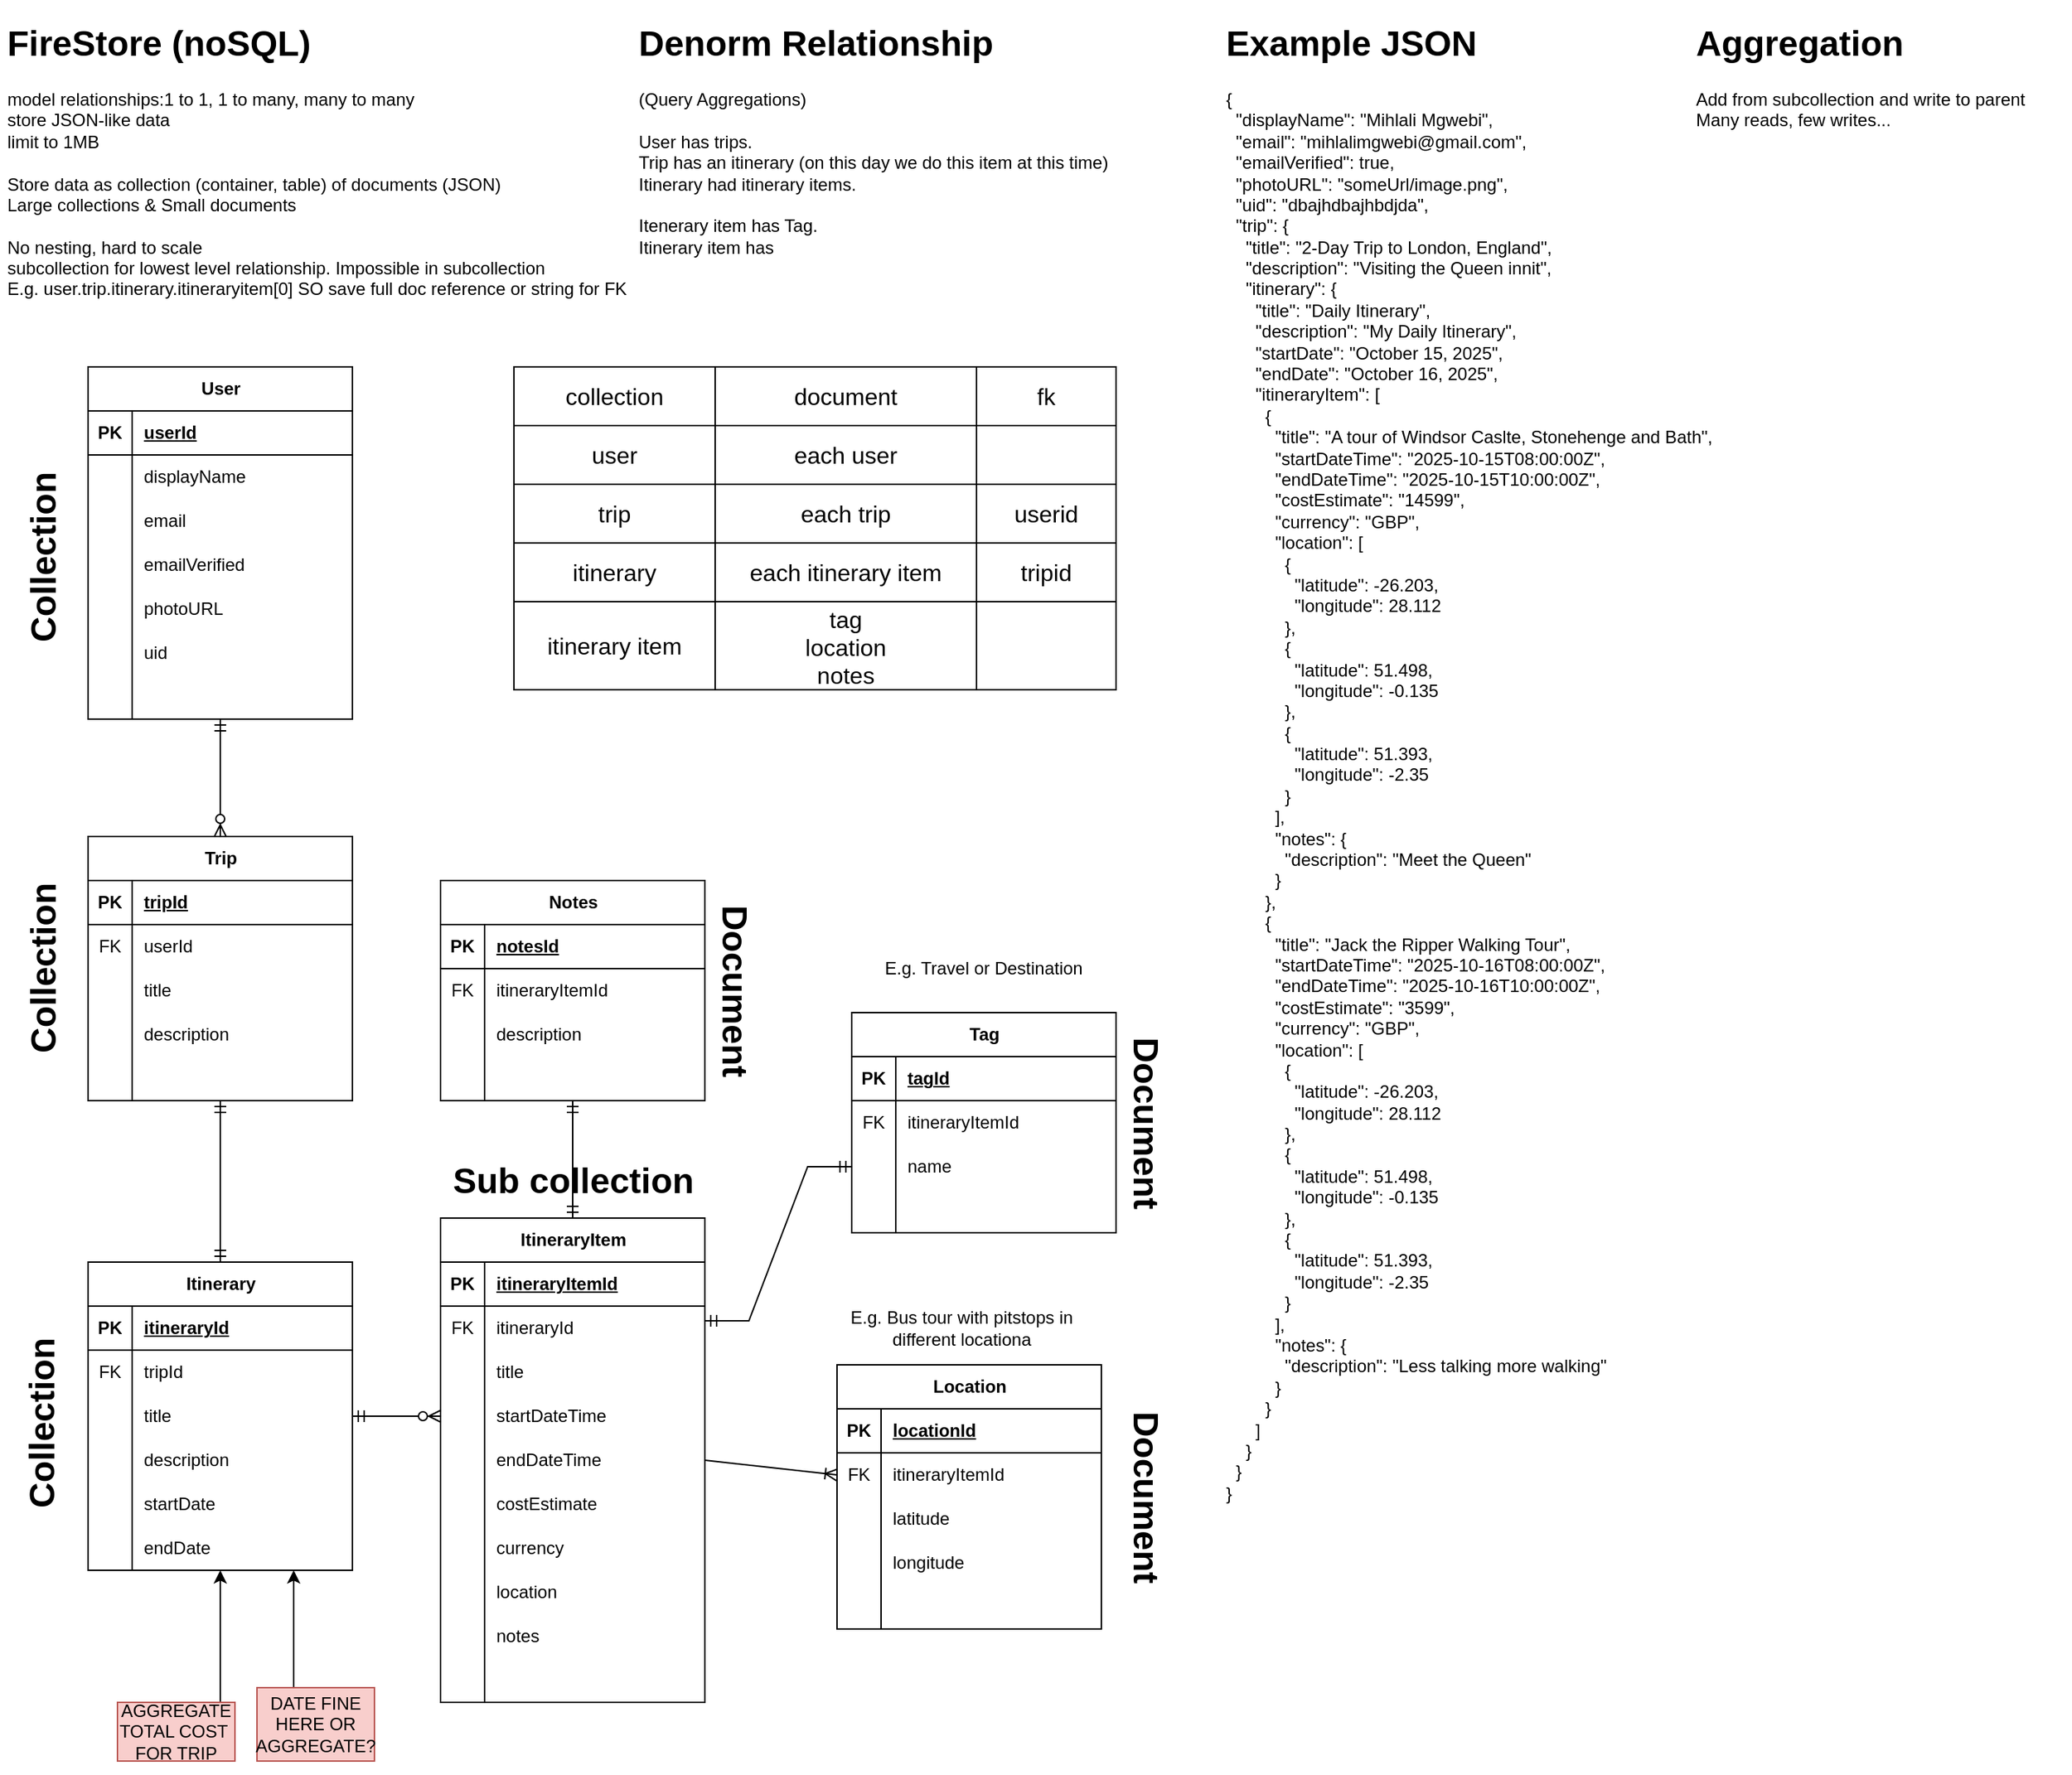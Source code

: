 <mxfile version="21.0.4" type="device"><diagram name="Page-1" id="bpSo3JI5k6RtMScRMEpN"><mxGraphModel dx="2390" dy="1327" grid="1" gridSize="10" guides="1" tooltips="1" connect="1" arrows="1" fold="1" page="1" pageScale="1" pageWidth="850" pageHeight="1100" math="0" shadow="0"><root><mxCell id="0"/><mxCell id="1" parent="0"/><mxCell id="tLw2XOgu6wi7xB8rFLDh-1" value="Trip" style="shape=table;startSize=30;container=1;collapsible=1;childLayout=tableLayout;fixedRows=1;rowLines=0;fontStyle=1;align=center;resizeLast=1;html=1;" vertex="1" parent="1"><mxGeometry x="110" y="570" width="180" height="180" as="geometry"/></mxCell><mxCell id="tLw2XOgu6wi7xB8rFLDh-2" value="" style="shape=tableRow;horizontal=0;startSize=0;swimlaneHead=0;swimlaneBody=0;fillColor=none;collapsible=0;dropTarget=0;points=[[0,0.5],[1,0.5]];portConstraint=eastwest;top=0;left=0;right=0;bottom=1;" vertex="1" parent="tLw2XOgu6wi7xB8rFLDh-1"><mxGeometry y="30" width="180" height="30" as="geometry"/></mxCell><mxCell id="tLw2XOgu6wi7xB8rFLDh-3" value="PK" style="shape=partialRectangle;connectable=0;fillColor=none;top=0;left=0;bottom=0;right=0;fontStyle=1;overflow=hidden;whiteSpace=wrap;html=1;" vertex="1" parent="tLw2XOgu6wi7xB8rFLDh-2"><mxGeometry width="30" height="30" as="geometry"><mxRectangle width="30" height="30" as="alternateBounds"/></mxGeometry></mxCell><mxCell id="tLw2XOgu6wi7xB8rFLDh-4" value="tripId" style="shape=partialRectangle;connectable=0;fillColor=none;top=0;left=0;bottom=0;right=0;align=left;spacingLeft=6;fontStyle=5;overflow=hidden;whiteSpace=wrap;html=1;" vertex="1" parent="tLw2XOgu6wi7xB8rFLDh-2"><mxGeometry x="30" width="150" height="30" as="geometry"><mxRectangle width="150" height="30" as="alternateBounds"/></mxGeometry></mxCell><mxCell id="tLw2XOgu6wi7xB8rFLDh-5" value="" style="shape=tableRow;horizontal=0;startSize=0;swimlaneHead=0;swimlaneBody=0;fillColor=none;collapsible=0;dropTarget=0;points=[[0,0.5],[1,0.5]];portConstraint=eastwest;top=0;left=0;right=0;bottom=0;" vertex="1" parent="tLw2XOgu6wi7xB8rFLDh-1"><mxGeometry y="60" width="180" height="30" as="geometry"/></mxCell><mxCell id="tLw2XOgu6wi7xB8rFLDh-6" value="FK" style="shape=partialRectangle;connectable=0;fillColor=none;top=0;left=0;bottom=0;right=0;editable=1;overflow=hidden;whiteSpace=wrap;html=1;" vertex="1" parent="tLw2XOgu6wi7xB8rFLDh-5"><mxGeometry width="30" height="30" as="geometry"><mxRectangle width="30" height="30" as="alternateBounds"/></mxGeometry></mxCell><mxCell id="tLw2XOgu6wi7xB8rFLDh-7" value="userId" style="shape=partialRectangle;connectable=0;fillColor=none;top=0;left=0;bottom=0;right=0;align=left;spacingLeft=6;overflow=hidden;whiteSpace=wrap;html=1;" vertex="1" parent="tLw2XOgu6wi7xB8rFLDh-5"><mxGeometry x="30" width="150" height="30" as="geometry"><mxRectangle width="150" height="30" as="alternateBounds"/></mxGeometry></mxCell><mxCell id="tLw2XOgu6wi7xB8rFLDh-8" value="" style="shape=tableRow;horizontal=0;startSize=0;swimlaneHead=0;swimlaneBody=0;fillColor=none;collapsible=0;dropTarget=0;points=[[0,0.5],[1,0.5]];portConstraint=eastwest;top=0;left=0;right=0;bottom=0;" vertex="1" parent="tLw2XOgu6wi7xB8rFLDh-1"><mxGeometry y="90" width="180" height="30" as="geometry"/></mxCell><mxCell id="tLw2XOgu6wi7xB8rFLDh-9" value="" style="shape=partialRectangle;connectable=0;fillColor=none;top=0;left=0;bottom=0;right=0;editable=1;overflow=hidden;whiteSpace=wrap;html=1;" vertex="1" parent="tLw2XOgu6wi7xB8rFLDh-8"><mxGeometry width="30" height="30" as="geometry"><mxRectangle width="30" height="30" as="alternateBounds"/></mxGeometry></mxCell><mxCell id="tLw2XOgu6wi7xB8rFLDh-10" value="title" style="shape=partialRectangle;connectable=0;fillColor=none;top=0;left=0;bottom=0;right=0;align=left;spacingLeft=6;overflow=hidden;whiteSpace=wrap;html=1;" vertex="1" parent="tLw2XOgu6wi7xB8rFLDh-8"><mxGeometry x="30" width="150" height="30" as="geometry"><mxRectangle width="150" height="30" as="alternateBounds"/></mxGeometry></mxCell><mxCell id="tLw2XOgu6wi7xB8rFLDh-11" value="" style="shape=tableRow;horizontal=0;startSize=0;swimlaneHead=0;swimlaneBody=0;fillColor=none;collapsible=0;dropTarget=0;points=[[0,0.5],[1,0.5]];portConstraint=eastwest;top=0;left=0;right=0;bottom=0;" vertex="1" parent="tLw2XOgu6wi7xB8rFLDh-1"><mxGeometry y="120" width="180" height="30" as="geometry"/></mxCell><mxCell id="tLw2XOgu6wi7xB8rFLDh-12" value="" style="shape=partialRectangle;connectable=0;fillColor=none;top=0;left=0;bottom=0;right=0;editable=1;overflow=hidden;whiteSpace=wrap;html=1;" vertex="1" parent="tLw2XOgu6wi7xB8rFLDh-11"><mxGeometry width="30" height="30" as="geometry"><mxRectangle width="30" height="30" as="alternateBounds"/></mxGeometry></mxCell><mxCell id="tLw2XOgu6wi7xB8rFLDh-13" value="description" style="shape=partialRectangle;connectable=0;fillColor=none;top=0;left=0;bottom=0;right=0;align=left;spacingLeft=6;overflow=hidden;whiteSpace=wrap;html=1;" vertex="1" parent="tLw2XOgu6wi7xB8rFLDh-11"><mxGeometry x="30" width="150" height="30" as="geometry"><mxRectangle width="150" height="30" as="alternateBounds"/></mxGeometry></mxCell><mxCell id="tLw2XOgu6wi7xB8rFLDh-68" value="" style="shape=tableRow;horizontal=0;startSize=0;swimlaneHead=0;swimlaneBody=0;fillColor=none;collapsible=0;dropTarget=0;points=[[0,0.5],[1,0.5]];portConstraint=eastwest;top=0;left=0;right=0;bottom=0;" vertex="1" parent="tLw2XOgu6wi7xB8rFLDh-1"><mxGeometry y="150" width="180" height="30" as="geometry"/></mxCell><mxCell id="tLw2XOgu6wi7xB8rFLDh-69" value="" style="shape=partialRectangle;connectable=0;fillColor=none;top=0;left=0;bottom=0;right=0;editable=1;overflow=hidden;whiteSpace=wrap;html=1;" vertex="1" parent="tLw2XOgu6wi7xB8rFLDh-68"><mxGeometry width="30" height="30" as="geometry"><mxRectangle width="30" height="30" as="alternateBounds"/></mxGeometry></mxCell><mxCell id="tLw2XOgu6wi7xB8rFLDh-70" value="" style="shape=partialRectangle;connectable=0;fillColor=none;top=0;left=0;bottom=0;right=0;align=left;spacingLeft=6;overflow=hidden;whiteSpace=wrap;html=1;" vertex="1" parent="tLw2XOgu6wi7xB8rFLDh-68"><mxGeometry x="30" width="150" height="30" as="geometry"><mxRectangle width="150" height="30" as="alternateBounds"/></mxGeometry></mxCell><mxCell id="tLw2XOgu6wi7xB8rFLDh-14" value="&lt;h1&gt;FireStore (noSQL)&lt;/h1&gt;&lt;div&gt;&lt;div style=&quot;border-color: var(--border-color);&quot;&gt;model relationships:1 to 1, 1 to many, many to many&lt;br&gt;&lt;/div&gt;&lt;div style=&quot;border-color: var(--border-color);&quot;&gt;store JSON-like data&lt;/div&gt;&lt;div style=&quot;border-color: var(--border-color);&quot;&gt;limit to 1MB&lt;/div&gt;&lt;/div&gt;&lt;div style=&quot;border-color: var(--border-color);&quot;&gt;&lt;br&gt;&lt;/div&gt;&lt;div&gt;Store data as collection (container, table) of documents (JSON)&lt;/div&gt;&lt;div&gt;Large collections &amp;amp;&amp;nbsp;&lt;span style=&quot;background-color: initial;&quot;&gt;Small documents&lt;/span&gt;&lt;/div&gt;&lt;div&gt;&lt;br&gt;&lt;/div&gt;&lt;div&gt;No nesting, hard to scale&amp;nbsp;&lt;/div&gt;&lt;div&gt;subcollection for lowest level relationship. Impossible in subcollection&lt;/div&gt;&lt;div&gt;&lt;span style=&quot;background-color: initial;&quot;&gt;E.g. user.trip.itinerary.itineraryitem[0] SO save full doc reference or string for FK&lt;/span&gt;&lt;/div&gt;" style="text;html=1;strokeColor=none;fillColor=none;spacing=5;spacingTop=-20;whiteSpace=wrap;overflow=hidden;rounded=0;" vertex="1" parent="1"><mxGeometry x="50" y="10" width="430" height="210" as="geometry"/></mxCell><mxCell id="tLw2XOgu6wi7xB8rFLDh-16" value="&lt;h1&gt;Denorm Relationship&lt;/h1&gt;&lt;div&gt;(Query Aggregations)&lt;/div&gt;&lt;div&gt;&lt;br&gt;&lt;/div&gt;&lt;div&gt;User has trips.&lt;/div&gt;&lt;div&gt;Trip has an i&lt;span style=&quot;background-color: initial;&quot;&gt;tinerary (on this day we do this item at this time)&lt;/span&gt;&lt;/div&gt;Itinerary&amp;nbsp;&lt;span style=&quot;background-color: initial;&quot;&gt;had itinerary items.&lt;/span&gt;&lt;br&gt;&lt;div&gt;&lt;br&gt;&lt;/div&gt;&lt;div&gt;Itenerary item has Tag.&lt;/div&gt;&lt;div&gt;Itinerary item has&amp;nbsp;&lt;/div&gt;" style="text;html=1;strokeColor=none;fillColor=none;spacing=5;spacingTop=-20;whiteSpace=wrap;overflow=hidden;rounded=0;" vertex="1" parent="1"><mxGeometry x="480" y="10" width="355" height="200" as="geometry"/></mxCell><mxCell id="tLw2XOgu6wi7xB8rFLDh-18" value="Itinerary" style="shape=table;startSize=30;container=1;collapsible=1;childLayout=tableLayout;fixedRows=1;rowLines=0;fontStyle=1;align=center;resizeLast=1;html=1;" vertex="1" parent="1"><mxGeometry x="110" y="860" width="180" height="210" as="geometry"/></mxCell><mxCell id="tLw2XOgu6wi7xB8rFLDh-19" value="" style="shape=tableRow;horizontal=0;startSize=0;swimlaneHead=0;swimlaneBody=0;fillColor=none;collapsible=0;dropTarget=0;points=[[0,0.5],[1,0.5]];portConstraint=eastwest;top=0;left=0;right=0;bottom=1;" vertex="1" parent="tLw2XOgu6wi7xB8rFLDh-18"><mxGeometry y="30" width="180" height="30" as="geometry"/></mxCell><mxCell id="tLw2XOgu6wi7xB8rFLDh-20" value="PK" style="shape=partialRectangle;connectable=0;fillColor=none;top=0;left=0;bottom=0;right=0;fontStyle=1;overflow=hidden;whiteSpace=wrap;html=1;" vertex="1" parent="tLw2XOgu6wi7xB8rFLDh-19"><mxGeometry width="30" height="30" as="geometry"><mxRectangle width="30" height="30" as="alternateBounds"/></mxGeometry></mxCell><mxCell id="tLw2XOgu6wi7xB8rFLDh-21" value="itineraryId" style="shape=partialRectangle;connectable=0;fillColor=none;top=0;left=0;bottom=0;right=0;align=left;spacingLeft=6;fontStyle=5;overflow=hidden;whiteSpace=wrap;html=1;" vertex="1" parent="tLw2XOgu6wi7xB8rFLDh-19"><mxGeometry x="30" width="150" height="30" as="geometry"><mxRectangle width="150" height="30" as="alternateBounds"/></mxGeometry></mxCell><mxCell id="tLw2XOgu6wi7xB8rFLDh-22" value="" style="shape=tableRow;horizontal=0;startSize=0;swimlaneHead=0;swimlaneBody=0;fillColor=none;collapsible=0;dropTarget=0;points=[[0,0.5],[1,0.5]];portConstraint=eastwest;top=0;left=0;right=0;bottom=0;" vertex="1" parent="tLw2XOgu6wi7xB8rFLDh-18"><mxGeometry y="60" width="180" height="30" as="geometry"/></mxCell><mxCell id="tLw2XOgu6wi7xB8rFLDh-23" value="FK" style="shape=partialRectangle;connectable=0;fillColor=none;top=0;left=0;bottom=0;right=0;editable=1;overflow=hidden;whiteSpace=wrap;html=1;" vertex="1" parent="tLw2XOgu6wi7xB8rFLDh-22"><mxGeometry width="30" height="30" as="geometry"><mxRectangle width="30" height="30" as="alternateBounds"/></mxGeometry></mxCell><mxCell id="tLw2XOgu6wi7xB8rFLDh-24" value="tripId" style="shape=partialRectangle;connectable=0;fillColor=none;top=0;left=0;bottom=0;right=0;align=left;spacingLeft=6;overflow=hidden;whiteSpace=wrap;html=1;" vertex="1" parent="tLw2XOgu6wi7xB8rFLDh-22"><mxGeometry x="30" width="150" height="30" as="geometry"><mxRectangle width="150" height="30" as="alternateBounds"/></mxGeometry></mxCell><mxCell id="tLw2XOgu6wi7xB8rFLDh-25" value="" style="shape=tableRow;horizontal=0;startSize=0;swimlaneHead=0;swimlaneBody=0;fillColor=none;collapsible=0;dropTarget=0;points=[[0,0.5],[1,0.5]];portConstraint=eastwest;top=0;left=0;right=0;bottom=0;" vertex="1" parent="tLw2XOgu6wi7xB8rFLDh-18"><mxGeometry y="90" width="180" height="30" as="geometry"/></mxCell><mxCell id="tLw2XOgu6wi7xB8rFLDh-26" value="" style="shape=partialRectangle;connectable=0;fillColor=none;top=0;left=0;bottom=0;right=0;editable=1;overflow=hidden;whiteSpace=wrap;html=1;" vertex="1" parent="tLw2XOgu6wi7xB8rFLDh-25"><mxGeometry width="30" height="30" as="geometry"><mxRectangle width="30" height="30" as="alternateBounds"/></mxGeometry></mxCell><mxCell id="tLw2XOgu6wi7xB8rFLDh-27" value="title" style="shape=partialRectangle;connectable=0;fillColor=none;top=0;left=0;bottom=0;right=0;align=left;spacingLeft=6;overflow=hidden;whiteSpace=wrap;html=1;" vertex="1" parent="tLw2XOgu6wi7xB8rFLDh-25"><mxGeometry x="30" width="150" height="30" as="geometry"><mxRectangle width="150" height="30" as="alternateBounds"/></mxGeometry></mxCell><mxCell id="tLw2XOgu6wi7xB8rFLDh-28" value="" style="shape=tableRow;horizontal=0;startSize=0;swimlaneHead=0;swimlaneBody=0;fillColor=none;collapsible=0;dropTarget=0;points=[[0,0.5],[1,0.5]];portConstraint=eastwest;top=0;left=0;right=0;bottom=0;" vertex="1" parent="tLw2XOgu6wi7xB8rFLDh-18"><mxGeometry y="120" width="180" height="30" as="geometry"/></mxCell><mxCell id="tLw2XOgu6wi7xB8rFLDh-29" value="" style="shape=partialRectangle;connectable=0;fillColor=none;top=0;left=0;bottom=0;right=0;editable=1;overflow=hidden;whiteSpace=wrap;html=1;" vertex="1" parent="tLw2XOgu6wi7xB8rFLDh-28"><mxGeometry width="30" height="30" as="geometry"><mxRectangle width="30" height="30" as="alternateBounds"/></mxGeometry></mxCell><mxCell id="tLw2XOgu6wi7xB8rFLDh-30" value="description" style="shape=partialRectangle;connectable=0;fillColor=none;top=0;left=0;bottom=0;right=0;align=left;spacingLeft=6;overflow=hidden;whiteSpace=wrap;html=1;" vertex="1" parent="tLw2XOgu6wi7xB8rFLDh-28"><mxGeometry x="30" width="150" height="30" as="geometry"><mxRectangle width="150" height="30" as="alternateBounds"/></mxGeometry></mxCell><mxCell id="tLw2XOgu6wi7xB8rFLDh-38" value="" style="shape=tableRow;horizontal=0;startSize=0;swimlaneHead=0;swimlaneBody=0;fillColor=none;collapsible=0;dropTarget=0;points=[[0,0.5],[1,0.5]];portConstraint=eastwest;top=0;left=0;right=0;bottom=0;" vertex="1" parent="tLw2XOgu6wi7xB8rFLDh-18"><mxGeometry y="150" width="180" height="30" as="geometry"/></mxCell><mxCell id="tLw2XOgu6wi7xB8rFLDh-39" value="" style="shape=partialRectangle;connectable=0;fillColor=none;top=0;left=0;bottom=0;right=0;editable=1;overflow=hidden;whiteSpace=wrap;html=1;" vertex="1" parent="tLw2XOgu6wi7xB8rFLDh-38"><mxGeometry width="30" height="30" as="geometry"><mxRectangle width="30" height="30" as="alternateBounds"/></mxGeometry></mxCell><mxCell id="tLw2XOgu6wi7xB8rFLDh-40" value="startDate" style="shape=partialRectangle;connectable=0;fillColor=none;top=0;left=0;bottom=0;right=0;align=left;spacingLeft=6;overflow=hidden;whiteSpace=wrap;html=1;" vertex="1" parent="tLw2XOgu6wi7xB8rFLDh-38"><mxGeometry x="30" width="150" height="30" as="geometry"><mxRectangle width="150" height="30" as="alternateBounds"/></mxGeometry></mxCell><mxCell id="tLw2XOgu6wi7xB8rFLDh-198" value="" style="shape=tableRow;horizontal=0;startSize=0;swimlaneHead=0;swimlaneBody=0;fillColor=none;collapsible=0;dropTarget=0;points=[[0,0.5],[1,0.5]];portConstraint=eastwest;top=0;left=0;right=0;bottom=0;" vertex="1" parent="tLw2XOgu6wi7xB8rFLDh-18"><mxGeometry y="180" width="180" height="30" as="geometry"/></mxCell><mxCell id="tLw2XOgu6wi7xB8rFLDh-199" value="" style="shape=partialRectangle;connectable=0;fillColor=none;top=0;left=0;bottom=0;right=0;editable=1;overflow=hidden;whiteSpace=wrap;html=1;" vertex="1" parent="tLw2XOgu6wi7xB8rFLDh-198"><mxGeometry width="30" height="30" as="geometry"><mxRectangle width="30" height="30" as="alternateBounds"/></mxGeometry></mxCell><mxCell id="tLw2XOgu6wi7xB8rFLDh-200" value="endDate" style="shape=partialRectangle;connectable=0;fillColor=none;top=0;left=0;bottom=0;right=0;align=left;spacingLeft=6;overflow=hidden;whiteSpace=wrap;html=1;" vertex="1" parent="tLw2XOgu6wi7xB8rFLDh-198"><mxGeometry x="30" width="150" height="30" as="geometry"><mxRectangle width="150" height="30" as="alternateBounds"/></mxGeometry></mxCell><mxCell id="tLw2XOgu6wi7xB8rFLDh-41" value="User" style="shape=table;startSize=30;container=1;collapsible=1;childLayout=tableLayout;fixedRows=1;rowLines=0;fontStyle=1;align=center;resizeLast=1;html=1;" vertex="1" parent="1"><mxGeometry x="110" y="250" width="180" height="240" as="geometry"/></mxCell><mxCell id="tLw2XOgu6wi7xB8rFLDh-42" value="" style="shape=tableRow;horizontal=0;startSize=0;swimlaneHead=0;swimlaneBody=0;fillColor=none;collapsible=0;dropTarget=0;points=[[0,0.5],[1,0.5]];portConstraint=eastwest;top=0;left=0;right=0;bottom=1;" vertex="1" parent="tLw2XOgu6wi7xB8rFLDh-41"><mxGeometry y="30" width="180" height="30" as="geometry"/></mxCell><mxCell id="tLw2XOgu6wi7xB8rFLDh-43" value="PK" style="shape=partialRectangle;connectable=0;fillColor=none;top=0;left=0;bottom=0;right=0;fontStyle=1;overflow=hidden;whiteSpace=wrap;html=1;" vertex="1" parent="tLw2XOgu6wi7xB8rFLDh-42"><mxGeometry width="30" height="30" as="geometry"><mxRectangle width="30" height="30" as="alternateBounds"/></mxGeometry></mxCell><mxCell id="tLw2XOgu6wi7xB8rFLDh-44" value="userId" style="shape=partialRectangle;connectable=0;fillColor=none;top=0;left=0;bottom=0;right=0;align=left;spacingLeft=6;fontStyle=5;overflow=hidden;whiteSpace=wrap;html=1;" vertex="1" parent="tLw2XOgu6wi7xB8rFLDh-42"><mxGeometry x="30" width="150" height="30" as="geometry"><mxRectangle width="150" height="30" as="alternateBounds"/></mxGeometry></mxCell><mxCell id="tLw2XOgu6wi7xB8rFLDh-45" value="" style="shape=tableRow;horizontal=0;startSize=0;swimlaneHead=0;swimlaneBody=0;fillColor=none;collapsible=0;dropTarget=0;points=[[0,0.5],[1,0.5]];portConstraint=eastwest;top=0;left=0;right=0;bottom=0;" vertex="1" parent="tLw2XOgu6wi7xB8rFLDh-41"><mxGeometry y="60" width="180" height="30" as="geometry"/></mxCell><mxCell id="tLw2XOgu6wi7xB8rFLDh-46" value="" style="shape=partialRectangle;connectable=0;fillColor=none;top=0;left=0;bottom=0;right=0;editable=1;overflow=hidden;whiteSpace=wrap;html=1;" vertex="1" parent="tLw2XOgu6wi7xB8rFLDh-45"><mxGeometry width="30" height="30" as="geometry"><mxRectangle width="30" height="30" as="alternateBounds"/></mxGeometry></mxCell><mxCell id="tLw2XOgu6wi7xB8rFLDh-47" value="displayName" style="shape=partialRectangle;connectable=0;fillColor=none;top=0;left=0;bottom=0;right=0;align=left;spacingLeft=6;overflow=hidden;whiteSpace=wrap;html=1;" vertex="1" parent="tLw2XOgu6wi7xB8rFLDh-45"><mxGeometry x="30" width="150" height="30" as="geometry"><mxRectangle width="150" height="30" as="alternateBounds"/></mxGeometry></mxCell><mxCell id="tLw2XOgu6wi7xB8rFLDh-48" value="" style="shape=tableRow;horizontal=0;startSize=0;swimlaneHead=0;swimlaneBody=0;fillColor=none;collapsible=0;dropTarget=0;points=[[0,0.5],[1,0.5]];portConstraint=eastwest;top=0;left=0;right=0;bottom=0;" vertex="1" parent="tLw2XOgu6wi7xB8rFLDh-41"><mxGeometry y="90" width="180" height="30" as="geometry"/></mxCell><mxCell id="tLw2XOgu6wi7xB8rFLDh-49" value="" style="shape=partialRectangle;connectable=0;fillColor=none;top=0;left=0;bottom=0;right=0;editable=1;overflow=hidden;whiteSpace=wrap;html=1;" vertex="1" parent="tLw2XOgu6wi7xB8rFLDh-48"><mxGeometry width="30" height="30" as="geometry"><mxRectangle width="30" height="30" as="alternateBounds"/></mxGeometry></mxCell><mxCell id="tLw2XOgu6wi7xB8rFLDh-50" value="email" style="shape=partialRectangle;connectable=0;fillColor=none;top=0;left=0;bottom=0;right=0;align=left;spacingLeft=6;overflow=hidden;whiteSpace=wrap;html=1;" vertex="1" parent="tLw2XOgu6wi7xB8rFLDh-48"><mxGeometry x="30" width="150" height="30" as="geometry"><mxRectangle width="150" height="30" as="alternateBounds"/></mxGeometry></mxCell><mxCell id="tLw2XOgu6wi7xB8rFLDh-51" value="" style="shape=tableRow;horizontal=0;startSize=0;swimlaneHead=0;swimlaneBody=0;fillColor=none;collapsible=0;dropTarget=0;points=[[0,0.5],[1,0.5]];portConstraint=eastwest;top=0;left=0;right=0;bottom=0;" vertex="1" parent="tLw2XOgu6wi7xB8rFLDh-41"><mxGeometry y="120" width="180" height="30" as="geometry"/></mxCell><mxCell id="tLw2XOgu6wi7xB8rFLDh-52" value="" style="shape=partialRectangle;connectable=0;fillColor=none;top=0;left=0;bottom=0;right=0;editable=1;overflow=hidden;whiteSpace=wrap;html=1;" vertex="1" parent="tLw2XOgu6wi7xB8rFLDh-51"><mxGeometry width="30" height="30" as="geometry"><mxRectangle width="30" height="30" as="alternateBounds"/></mxGeometry></mxCell><mxCell id="tLw2XOgu6wi7xB8rFLDh-53" value="emailVerified" style="shape=partialRectangle;connectable=0;fillColor=none;top=0;left=0;bottom=0;right=0;align=left;spacingLeft=6;overflow=hidden;whiteSpace=wrap;html=1;" vertex="1" parent="tLw2XOgu6wi7xB8rFLDh-51"><mxGeometry x="30" width="150" height="30" as="geometry"><mxRectangle width="150" height="30" as="alternateBounds"/></mxGeometry></mxCell><mxCell id="tLw2XOgu6wi7xB8rFLDh-55" value="" style="shape=tableRow;horizontal=0;startSize=0;swimlaneHead=0;swimlaneBody=0;fillColor=none;collapsible=0;dropTarget=0;points=[[0,0.5],[1,0.5]];portConstraint=eastwest;top=0;left=0;right=0;bottom=0;" vertex="1" parent="tLw2XOgu6wi7xB8rFLDh-41"><mxGeometry y="150" width="180" height="30" as="geometry"/></mxCell><mxCell id="tLw2XOgu6wi7xB8rFLDh-56" value="" style="shape=partialRectangle;connectable=0;fillColor=none;top=0;left=0;bottom=0;right=0;editable=1;overflow=hidden;whiteSpace=wrap;html=1;" vertex="1" parent="tLw2XOgu6wi7xB8rFLDh-55"><mxGeometry width="30" height="30" as="geometry"><mxRectangle width="30" height="30" as="alternateBounds"/></mxGeometry></mxCell><mxCell id="tLw2XOgu6wi7xB8rFLDh-57" value="photoURL" style="shape=partialRectangle;connectable=0;fillColor=none;top=0;left=0;bottom=0;right=0;align=left;spacingLeft=6;overflow=hidden;whiteSpace=wrap;html=1;" vertex="1" parent="tLw2XOgu6wi7xB8rFLDh-55"><mxGeometry x="30" width="150" height="30" as="geometry"><mxRectangle width="150" height="30" as="alternateBounds"/></mxGeometry></mxCell><mxCell id="tLw2XOgu6wi7xB8rFLDh-58" value="" style="shape=tableRow;horizontal=0;startSize=0;swimlaneHead=0;swimlaneBody=0;fillColor=none;collapsible=0;dropTarget=0;points=[[0,0.5],[1,0.5]];portConstraint=eastwest;top=0;left=0;right=0;bottom=0;" vertex="1" parent="tLw2XOgu6wi7xB8rFLDh-41"><mxGeometry y="180" width="180" height="30" as="geometry"/></mxCell><mxCell id="tLw2XOgu6wi7xB8rFLDh-59" value="" style="shape=partialRectangle;connectable=0;fillColor=none;top=0;left=0;bottom=0;right=0;editable=1;overflow=hidden;whiteSpace=wrap;html=1;" vertex="1" parent="tLw2XOgu6wi7xB8rFLDh-58"><mxGeometry width="30" height="30" as="geometry"><mxRectangle width="30" height="30" as="alternateBounds"/></mxGeometry></mxCell><mxCell id="tLw2XOgu6wi7xB8rFLDh-60" value="uid" style="shape=partialRectangle;connectable=0;fillColor=none;top=0;left=0;bottom=0;right=0;align=left;spacingLeft=6;overflow=hidden;whiteSpace=wrap;html=1;" vertex="1" parent="tLw2XOgu6wi7xB8rFLDh-58"><mxGeometry x="30" width="150" height="30" as="geometry"><mxRectangle width="150" height="30" as="alternateBounds"/></mxGeometry></mxCell><mxCell id="tLw2XOgu6wi7xB8rFLDh-61" value="" style="shape=tableRow;horizontal=0;startSize=0;swimlaneHead=0;swimlaneBody=0;fillColor=none;collapsible=0;dropTarget=0;points=[[0,0.5],[1,0.5]];portConstraint=eastwest;top=0;left=0;right=0;bottom=0;" vertex="1" parent="tLw2XOgu6wi7xB8rFLDh-41"><mxGeometry y="210" width="180" height="30" as="geometry"/></mxCell><mxCell id="tLw2XOgu6wi7xB8rFLDh-62" value="" style="shape=partialRectangle;connectable=0;fillColor=none;top=0;left=0;bottom=0;right=0;editable=1;overflow=hidden;whiteSpace=wrap;html=1;" vertex="1" parent="tLw2XOgu6wi7xB8rFLDh-61"><mxGeometry width="30" height="30" as="geometry"><mxRectangle width="30" height="30" as="alternateBounds"/></mxGeometry></mxCell><mxCell id="tLw2XOgu6wi7xB8rFLDh-63" value="" style="shape=partialRectangle;connectable=0;fillColor=none;top=0;left=0;bottom=0;right=0;align=left;spacingLeft=6;overflow=hidden;whiteSpace=wrap;html=1;" vertex="1" parent="tLw2XOgu6wi7xB8rFLDh-61"><mxGeometry x="30" width="150" height="30" as="geometry"><mxRectangle width="150" height="30" as="alternateBounds"/></mxGeometry></mxCell><mxCell id="tLw2XOgu6wi7xB8rFLDh-74" value="ItineraryItem" style="shape=table;startSize=30;container=1;collapsible=1;childLayout=tableLayout;fixedRows=1;rowLines=0;fontStyle=1;align=center;resizeLast=1;html=1;" vertex="1" parent="1"><mxGeometry x="350" y="830" width="180" height="330" as="geometry"/></mxCell><mxCell id="tLw2XOgu6wi7xB8rFLDh-75" value="" style="shape=tableRow;horizontal=0;startSize=0;swimlaneHead=0;swimlaneBody=0;fillColor=none;collapsible=0;dropTarget=0;points=[[0,0.5],[1,0.5]];portConstraint=eastwest;top=0;left=0;right=0;bottom=1;" vertex="1" parent="tLw2XOgu6wi7xB8rFLDh-74"><mxGeometry y="30" width="180" height="30" as="geometry"/></mxCell><mxCell id="tLw2XOgu6wi7xB8rFLDh-76" value="PK" style="shape=partialRectangle;connectable=0;fillColor=none;top=0;left=0;bottom=0;right=0;fontStyle=1;overflow=hidden;whiteSpace=wrap;html=1;" vertex="1" parent="tLw2XOgu6wi7xB8rFLDh-75"><mxGeometry width="30" height="30" as="geometry"><mxRectangle width="30" height="30" as="alternateBounds"/></mxGeometry></mxCell><mxCell id="tLw2XOgu6wi7xB8rFLDh-77" value="itineraryItemId" style="shape=partialRectangle;connectable=0;fillColor=none;top=0;left=0;bottom=0;right=0;align=left;spacingLeft=6;fontStyle=5;overflow=hidden;whiteSpace=wrap;html=1;" vertex="1" parent="tLw2XOgu6wi7xB8rFLDh-75"><mxGeometry x="30" width="150" height="30" as="geometry"><mxRectangle width="150" height="30" as="alternateBounds"/></mxGeometry></mxCell><mxCell id="tLw2XOgu6wi7xB8rFLDh-78" value="" style="shape=tableRow;horizontal=0;startSize=0;swimlaneHead=0;swimlaneBody=0;fillColor=none;collapsible=0;dropTarget=0;points=[[0,0.5],[1,0.5]];portConstraint=eastwest;top=0;left=0;right=0;bottom=0;" vertex="1" parent="tLw2XOgu6wi7xB8rFLDh-74"><mxGeometry y="60" width="180" height="30" as="geometry"/></mxCell><mxCell id="tLw2XOgu6wi7xB8rFLDh-79" value="FK" style="shape=partialRectangle;connectable=0;fillColor=none;top=0;left=0;bottom=0;right=0;editable=1;overflow=hidden;whiteSpace=wrap;html=1;" vertex="1" parent="tLw2XOgu6wi7xB8rFLDh-78"><mxGeometry width="30" height="30" as="geometry"><mxRectangle width="30" height="30" as="alternateBounds"/></mxGeometry></mxCell><mxCell id="tLw2XOgu6wi7xB8rFLDh-80" value="itineraryId" style="shape=partialRectangle;connectable=0;fillColor=none;top=0;left=0;bottom=0;right=0;align=left;spacingLeft=6;overflow=hidden;whiteSpace=wrap;html=1;" vertex="1" parent="tLw2XOgu6wi7xB8rFLDh-78"><mxGeometry x="30" width="150" height="30" as="geometry"><mxRectangle width="150" height="30" as="alternateBounds"/></mxGeometry></mxCell><mxCell id="tLw2XOgu6wi7xB8rFLDh-81" value="" style="shape=tableRow;horizontal=0;startSize=0;swimlaneHead=0;swimlaneBody=0;fillColor=none;collapsible=0;dropTarget=0;points=[[0,0.5],[1,0.5]];portConstraint=eastwest;top=0;left=0;right=0;bottom=0;" vertex="1" parent="tLw2XOgu6wi7xB8rFLDh-74"><mxGeometry y="90" width="180" height="30" as="geometry"/></mxCell><mxCell id="tLw2XOgu6wi7xB8rFLDh-82" value="" style="shape=partialRectangle;connectable=0;fillColor=none;top=0;left=0;bottom=0;right=0;editable=1;overflow=hidden;whiteSpace=wrap;html=1;" vertex="1" parent="tLw2XOgu6wi7xB8rFLDh-81"><mxGeometry width="30" height="30" as="geometry"><mxRectangle width="30" height="30" as="alternateBounds"/></mxGeometry></mxCell><mxCell id="tLw2XOgu6wi7xB8rFLDh-83" value="title" style="shape=partialRectangle;connectable=0;fillColor=none;top=0;left=0;bottom=0;right=0;align=left;spacingLeft=6;overflow=hidden;whiteSpace=wrap;html=1;" vertex="1" parent="tLw2XOgu6wi7xB8rFLDh-81"><mxGeometry x="30" width="150" height="30" as="geometry"><mxRectangle width="150" height="30" as="alternateBounds"/></mxGeometry></mxCell><mxCell id="tLw2XOgu6wi7xB8rFLDh-84" value="" style="shape=tableRow;horizontal=0;startSize=0;swimlaneHead=0;swimlaneBody=0;fillColor=none;collapsible=0;dropTarget=0;points=[[0,0.5],[1,0.5]];portConstraint=eastwest;top=0;left=0;right=0;bottom=0;" vertex="1" parent="tLw2XOgu6wi7xB8rFLDh-74"><mxGeometry y="120" width="180" height="30" as="geometry"/></mxCell><mxCell id="tLw2XOgu6wi7xB8rFLDh-85" value="" style="shape=partialRectangle;connectable=0;fillColor=none;top=0;left=0;bottom=0;right=0;editable=1;overflow=hidden;whiteSpace=wrap;html=1;" vertex="1" parent="tLw2XOgu6wi7xB8rFLDh-84"><mxGeometry width="30" height="30" as="geometry"><mxRectangle width="30" height="30" as="alternateBounds"/></mxGeometry></mxCell><mxCell id="tLw2XOgu6wi7xB8rFLDh-86" value="startDateTime" style="shape=partialRectangle;connectable=0;fillColor=none;top=0;left=0;bottom=0;right=0;align=left;spacingLeft=6;overflow=hidden;whiteSpace=wrap;html=1;" vertex="1" parent="tLw2XOgu6wi7xB8rFLDh-84"><mxGeometry x="30" width="150" height="30" as="geometry"><mxRectangle width="150" height="30" as="alternateBounds"/></mxGeometry></mxCell><mxCell id="tLw2XOgu6wi7xB8rFLDh-87" value="" style="shape=tableRow;horizontal=0;startSize=0;swimlaneHead=0;swimlaneBody=0;fillColor=none;collapsible=0;dropTarget=0;points=[[0,0.5],[1,0.5]];portConstraint=eastwest;top=0;left=0;right=0;bottom=0;" vertex="1" parent="tLw2XOgu6wi7xB8rFLDh-74"><mxGeometry y="150" width="180" height="30" as="geometry"/></mxCell><mxCell id="tLw2XOgu6wi7xB8rFLDh-88" value="" style="shape=partialRectangle;connectable=0;fillColor=none;top=0;left=0;bottom=0;right=0;editable=1;overflow=hidden;whiteSpace=wrap;html=1;" vertex="1" parent="tLw2XOgu6wi7xB8rFLDh-87"><mxGeometry width="30" height="30" as="geometry"><mxRectangle width="30" height="30" as="alternateBounds"/></mxGeometry></mxCell><mxCell id="tLw2XOgu6wi7xB8rFLDh-89" value="endDateTime" style="shape=partialRectangle;connectable=0;fillColor=none;top=0;left=0;bottom=0;right=0;align=left;spacingLeft=6;overflow=hidden;whiteSpace=wrap;html=1;" vertex="1" parent="tLw2XOgu6wi7xB8rFLDh-87"><mxGeometry x="30" width="150" height="30" as="geometry"><mxRectangle width="150" height="30" as="alternateBounds"/></mxGeometry></mxCell><mxCell id="tLw2XOgu6wi7xB8rFLDh-142" value="" style="shape=tableRow;horizontal=0;startSize=0;swimlaneHead=0;swimlaneBody=0;fillColor=none;collapsible=0;dropTarget=0;points=[[0,0.5],[1,0.5]];portConstraint=eastwest;top=0;left=0;right=0;bottom=0;" vertex="1" parent="tLw2XOgu6wi7xB8rFLDh-74"><mxGeometry y="180" width="180" height="30" as="geometry"/></mxCell><mxCell id="tLw2XOgu6wi7xB8rFLDh-143" value="" style="shape=partialRectangle;connectable=0;fillColor=none;top=0;left=0;bottom=0;right=0;editable=1;overflow=hidden;whiteSpace=wrap;html=1;" vertex="1" parent="tLw2XOgu6wi7xB8rFLDh-142"><mxGeometry width="30" height="30" as="geometry"><mxRectangle width="30" height="30" as="alternateBounds"/></mxGeometry></mxCell><mxCell id="tLw2XOgu6wi7xB8rFLDh-144" value="costEstimate" style="shape=partialRectangle;connectable=0;fillColor=none;top=0;left=0;bottom=0;right=0;align=left;spacingLeft=6;overflow=hidden;whiteSpace=wrap;html=1;" vertex="1" parent="tLw2XOgu6wi7xB8rFLDh-142"><mxGeometry x="30" width="150" height="30" as="geometry"><mxRectangle width="150" height="30" as="alternateBounds"/></mxGeometry></mxCell><mxCell id="tLw2XOgu6wi7xB8rFLDh-145" value="" style="shape=tableRow;horizontal=0;startSize=0;swimlaneHead=0;swimlaneBody=0;fillColor=none;collapsible=0;dropTarget=0;points=[[0,0.5],[1,0.5]];portConstraint=eastwest;top=0;left=0;right=0;bottom=0;" vertex="1" parent="tLw2XOgu6wi7xB8rFLDh-74"><mxGeometry y="210" width="180" height="30" as="geometry"/></mxCell><mxCell id="tLw2XOgu6wi7xB8rFLDh-146" value="" style="shape=partialRectangle;connectable=0;fillColor=none;top=0;left=0;bottom=0;right=0;editable=1;overflow=hidden;whiteSpace=wrap;html=1;" vertex="1" parent="tLw2XOgu6wi7xB8rFLDh-145"><mxGeometry width="30" height="30" as="geometry"><mxRectangle width="30" height="30" as="alternateBounds"/></mxGeometry></mxCell><mxCell id="tLw2XOgu6wi7xB8rFLDh-147" value="currency" style="shape=partialRectangle;connectable=0;fillColor=none;top=0;left=0;bottom=0;right=0;align=left;spacingLeft=6;overflow=hidden;whiteSpace=wrap;html=1;" vertex="1" parent="tLw2XOgu6wi7xB8rFLDh-145"><mxGeometry x="30" width="150" height="30" as="geometry"><mxRectangle width="150" height="30" as="alternateBounds"/></mxGeometry></mxCell><mxCell id="tLw2XOgu6wi7xB8rFLDh-148" value="" style="shape=tableRow;horizontal=0;startSize=0;swimlaneHead=0;swimlaneBody=0;fillColor=none;collapsible=0;dropTarget=0;points=[[0,0.5],[1,0.5]];portConstraint=eastwest;top=0;left=0;right=0;bottom=0;" vertex="1" parent="tLw2XOgu6wi7xB8rFLDh-74"><mxGeometry y="240" width="180" height="30" as="geometry"/></mxCell><mxCell id="tLw2XOgu6wi7xB8rFLDh-149" value="" style="shape=partialRectangle;connectable=0;fillColor=none;top=0;left=0;bottom=0;right=0;editable=1;overflow=hidden;whiteSpace=wrap;html=1;" vertex="1" parent="tLw2XOgu6wi7xB8rFLDh-148"><mxGeometry width="30" height="30" as="geometry"><mxRectangle width="30" height="30" as="alternateBounds"/></mxGeometry></mxCell><mxCell id="tLw2XOgu6wi7xB8rFLDh-150" value="location" style="shape=partialRectangle;connectable=0;fillColor=none;top=0;left=0;bottom=0;right=0;align=left;spacingLeft=6;overflow=hidden;whiteSpace=wrap;html=1;" vertex="1" parent="tLw2XOgu6wi7xB8rFLDh-148"><mxGeometry x="30" width="150" height="30" as="geometry"><mxRectangle width="150" height="30" as="alternateBounds"/></mxGeometry></mxCell><mxCell id="tLw2XOgu6wi7xB8rFLDh-192" value="" style="shape=tableRow;horizontal=0;startSize=0;swimlaneHead=0;swimlaneBody=0;fillColor=none;collapsible=0;dropTarget=0;points=[[0,0.5],[1,0.5]];portConstraint=eastwest;top=0;left=0;right=0;bottom=0;" vertex="1" parent="tLw2XOgu6wi7xB8rFLDh-74"><mxGeometry y="270" width="180" height="30" as="geometry"/></mxCell><mxCell id="tLw2XOgu6wi7xB8rFLDh-193" value="" style="shape=partialRectangle;connectable=0;fillColor=none;top=0;left=0;bottom=0;right=0;editable=1;overflow=hidden;whiteSpace=wrap;html=1;" vertex="1" parent="tLw2XOgu6wi7xB8rFLDh-192"><mxGeometry width="30" height="30" as="geometry"><mxRectangle width="30" height="30" as="alternateBounds"/></mxGeometry></mxCell><mxCell id="tLw2XOgu6wi7xB8rFLDh-194" value="notes" style="shape=partialRectangle;connectable=0;fillColor=none;top=0;left=0;bottom=0;right=0;align=left;spacingLeft=6;overflow=hidden;whiteSpace=wrap;html=1;" vertex="1" parent="tLw2XOgu6wi7xB8rFLDh-192"><mxGeometry x="30" width="150" height="30" as="geometry"><mxRectangle width="150" height="30" as="alternateBounds"/></mxGeometry></mxCell><mxCell id="tLw2XOgu6wi7xB8rFLDh-195" value="" style="shape=tableRow;horizontal=0;startSize=0;swimlaneHead=0;swimlaneBody=0;fillColor=none;collapsible=0;dropTarget=0;points=[[0,0.5],[1,0.5]];portConstraint=eastwest;top=0;left=0;right=0;bottom=0;" vertex="1" parent="tLw2XOgu6wi7xB8rFLDh-74"><mxGeometry y="300" width="180" height="30" as="geometry"/></mxCell><mxCell id="tLw2XOgu6wi7xB8rFLDh-196" value="" style="shape=partialRectangle;connectable=0;fillColor=none;top=0;left=0;bottom=0;right=0;editable=1;overflow=hidden;whiteSpace=wrap;html=1;" vertex="1" parent="tLw2XOgu6wi7xB8rFLDh-195"><mxGeometry width="30" height="30" as="geometry"><mxRectangle width="30" height="30" as="alternateBounds"/></mxGeometry></mxCell><mxCell id="tLw2XOgu6wi7xB8rFLDh-197" value="" style="shape=partialRectangle;connectable=0;fillColor=none;top=0;left=0;bottom=0;right=0;align=left;spacingLeft=6;overflow=hidden;whiteSpace=wrap;html=1;" vertex="1" parent="tLw2XOgu6wi7xB8rFLDh-195"><mxGeometry x="30" width="150" height="30" as="geometry"><mxRectangle width="150" height="30" as="alternateBounds"/></mxGeometry></mxCell><mxCell id="tLw2XOgu6wi7xB8rFLDh-90" value="Tag" style="shape=table;startSize=30;container=1;collapsible=1;childLayout=tableLayout;fixedRows=1;rowLines=0;fontStyle=1;align=center;resizeLast=1;html=1;" vertex="1" parent="1"><mxGeometry x="630" y="690" width="180" height="150" as="geometry"/></mxCell><mxCell id="tLw2XOgu6wi7xB8rFLDh-91" value="" style="shape=tableRow;horizontal=0;startSize=0;swimlaneHead=0;swimlaneBody=0;fillColor=none;collapsible=0;dropTarget=0;points=[[0,0.5],[1,0.5]];portConstraint=eastwest;top=0;left=0;right=0;bottom=1;" vertex="1" parent="tLw2XOgu6wi7xB8rFLDh-90"><mxGeometry y="30" width="180" height="30" as="geometry"/></mxCell><mxCell id="tLw2XOgu6wi7xB8rFLDh-92" value="PK" style="shape=partialRectangle;connectable=0;fillColor=none;top=0;left=0;bottom=0;right=0;fontStyle=1;overflow=hidden;whiteSpace=wrap;html=1;" vertex="1" parent="tLw2XOgu6wi7xB8rFLDh-91"><mxGeometry width="30" height="30" as="geometry"><mxRectangle width="30" height="30" as="alternateBounds"/></mxGeometry></mxCell><mxCell id="tLw2XOgu6wi7xB8rFLDh-93" value="tagId" style="shape=partialRectangle;connectable=0;fillColor=none;top=0;left=0;bottom=0;right=0;align=left;spacingLeft=6;fontStyle=5;overflow=hidden;whiteSpace=wrap;html=1;" vertex="1" parent="tLw2XOgu6wi7xB8rFLDh-91"><mxGeometry x="30" width="150" height="30" as="geometry"><mxRectangle width="150" height="30" as="alternateBounds"/></mxGeometry></mxCell><mxCell id="tLw2XOgu6wi7xB8rFLDh-94" value="" style="shape=tableRow;horizontal=0;startSize=0;swimlaneHead=0;swimlaneBody=0;fillColor=none;collapsible=0;dropTarget=0;points=[[0,0.5],[1,0.5]];portConstraint=eastwest;top=0;left=0;right=0;bottom=0;" vertex="1" parent="tLw2XOgu6wi7xB8rFLDh-90"><mxGeometry y="60" width="180" height="30" as="geometry"/></mxCell><mxCell id="tLw2XOgu6wi7xB8rFLDh-95" value="FK" style="shape=partialRectangle;connectable=0;fillColor=none;top=0;left=0;bottom=0;right=0;editable=1;overflow=hidden;whiteSpace=wrap;html=1;" vertex="1" parent="tLw2XOgu6wi7xB8rFLDh-94"><mxGeometry width="30" height="30" as="geometry"><mxRectangle width="30" height="30" as="alternateBounds"/></mxGeometry></mxCell><mxCell id="tLw2XOgu6wi7xB8rFLDh-96" value="itineraryItemId" style="shape=partialRectangle;connectable=0;fillColor=none;top=0;left=0;bottom=0;right=0;align=left;spacingLeft=6;overflow=hidden;whiteSpace=wrap;html=1;" vertex="1" parent="tLw2XOgu6wi7xB8rFLDh-94"><mxGeometry x="30" width="150" height="30" as="geometry"><mxRectangle width="150" height="30" as="alternateBounds"/></mxGeometry></mxCell><mxCell id="tLw2XOgu6wi7xB8rFLDh-97" value="" style="shape=tableRow;horizontal=0;startSize=0;swimlaneHead=0;swimlaneBody=0;fillColor=none;collapsible=0;dropTarget=0;points=[[0,0.5],[1,0.5]];portConstraint=eastwest;top=0;left=0;right=0;bottom=0;" vertex="1" parent="tLw2XOgu6wi7xB8rFLDh-90"><mxGeometry y="90" width="180" height="30" as="geometry"/></mxCell><mxCell id="tLw2XOgu6wi7xB8rFLDh-98" value="" style="shape=partialRectangle;connectable=0;fillColor=none;top=0;left=0;bottom=0;right=0;editable=1;overflow=hidden;whiteSpace=wrap;html=1;" vertex="1" parent="tLw2XOgu6wi7xB8rFLDh-97"><mxGeometry width="30" height="30" as="geometry"><mxRectangle width="30" height="30" as="alternateBounds"/></mxGeometry></mxCell><mxCell id="tLw2XOgu6wi7xB8rFLDh-99" value="name" style="shape=partialRectangle;connectable=0;fillColor=none;top=0;left=0;bottom=0;right=0;align=left;spacingLeft=6;overflow=hidden;whiteSpace=wrap;html=1;" vertex="1" parent="tLw2XOgu6wi7xB8rFLDh-97"><mxGeometry x="30" width="150" height="30" as="geometry"><mxRectangle width="150" height="30" as="alternateBounds"/></mxGeometry></mxCell><mxCell id="tLw2XOgu6wi7xB8rFLDh-100" value="" style="shape=tableRow;horizontal=0;startSize=0;swimlaneHead=0;swimlaneBody=0;fillColor=none;collapsible=0;dropTarget=0;points=[[0,0.5],[1,0.5]];portConstraint=eastwest;top=0;left=0;right=0;bottom=0;" vertex="1" parent="tLw2XOgu6wi7xB8rFLDh-90"><mxGeometry y="120" width="180" height="30" as="geometry"/></mxCell><mxCell id="tLw2XOgu6wi7xB8rFLDh-101" value="" style="shape=partialRectangle;connectable=0;fillColor=none;top=0;left=0;bottom=0;right=0;editable=1;overflow=hidden;whiteSpace=wrap;html=1;" vertex="1" parent="tLw2XOgu6wi7xB8rFLDh-100"><mxGeometry width="30" height="30" as="geometry"><mxRectangle width="30" height="30" as="alternateBounds"/></mxGeometry></mxCell><mxCell id="tLw2XOgu6wi7xB8rFLDh-102" value="" style="shape=partialRectangle;connectable=0;fillColor=none;top=0;left=0;bottom=0;right=0;align=left;spacingLeft=6;overflow=hidden;whiteSpace=wrap;html=1;" vertex="1" parent="tLw2XOgu6wi7xB8rFLDh-100"><mxGeometry x="30" width="150" height="30" as="geometry"><mxRectangle width="150" height="30" as="alternateBounds"/></mxGeometry></mxCell><mxCell id="tLw2XOgu6wi7xB8rFLDh-125" value="Location" style="shape=table;startSize=30;container=1;collapsible=1;childLayout=tableLayout;fixedRows=1;rowLines=0;fontStyle=1;align=center;resizeLast=1;html=1;" vertex="1" parent="1"><mxGeometry x="620" y="930" width="180" height="180" as="geometry"/></mxCell><mxCell id="tLw2XOgu6wi7xB8rFLDh-126" value="" style="shape=tableRow;horizontal=0;startSize=0;swimlaneHead=0;swimlaneBody=0;fillColor=none;collapsible=0;dropTarget=0;points=[[0,0.5],[1,0.5]];portConstraint=eastwest;top=0;left=0;right=0;bottom=1;" vertex="1" parent="tLw2XOgu6wi7xB8rFLDh-125"><mxGeometry y="30" width="180" height="30" as="geometry"/></mxCell><mxCell id="tLw2XOgu6wi7xB8rFLDh-127" value="PK" style="shape=partialRectangle;connectable=0;fillColor=none;top=0;left=0;bottom=0;right=0;fontStyle=1;overflow=hidden;whiteSpace=wrap;html=1;" vertex="1" parent="tLw2XOgu6wi7xB8rFLDh-126"><mxGeometry width="30" height="30" as="geometry"><mxRectangle width="30" height="30" as="alternateBounds"/></mxGeometry></mxCell><mxCell id="tLw2XOgu6wi7xB8rFLDh-128" value="locationId" style="shape=partialRectangle;connectable=0;fillColor=none;top=0;left=0;bottom=0;right=0;align=left;spacingLeft=6;fontStyle=5;overflow=hidden;whiteSpace=wrap;html=1;" vertex="1" parent="tLw2XOgu6wi7xB8rFLDh-126"><mxGeometry x="30" width="150" height="30" as="geometry"><mxRectangle width="150" height="30" as="alternateBounds"/></mxGeometry></mxCell><mxCell id="tLw2XOgu6wi7xB8rFLDh-129" value="" style="shape=tableRow;horizontal=0;startSize=0;swimlaneHead=0;swimlaneBody=0;fillColor=none;collapsible=0;dropTarget=0;points=[[0,0.5],[1,0.5]];portConstraint=eastwest;top=0;left=0;right=0;bottom=0;" vertex="1" parent="tLw2XOgu6wi7xB8rFLDh-125"><mxGeometry y="60" width="180" height="30" as="geometry"/></mxCell><mxCell id="tLw2XOgu6wi7xB8rFLDh-130" value="FK" style="shape=partialRectangle;connectable=0;fillColor=none;top=0;left=0;bottom=0;right=0;editable=1;overflow=hidden;whiteSpace=wrap;html=1;" vertex="1" parent="tLw2XOgu6wi7xB8rFLDh-129"><mxGeometry width="30" height="30" as="geometry"><mxRectangle width="30" height="30" as="alternateBounds"/></mxGeometry></mxCell><mxCell id="tLw2XOgu6wi7xB8rFLDh-131" value="itineraryItemId" style="shape=partialRectangle;connectable=0;fillColor=none;top=0;left=0;bottom=0;right=0;align=left;spacingLeft=6;overflow=hidden;whiteSpace=wrap;html=1;" vertex="1" parent="tLw2XOgu6wi7xB8rFLDh-129"><mxGeometry x="30" width="150" height="30" as="geometry"><mxRectangle width="150" height="30" as="alternateBounds"/></mxGeometry></mxCell><mxCell id="tLw2XOgu6wi7xB8rFLDh-132" value="" style="shape=tableRow;horizontal=0;startSize=0;swimlaneHead=0;swimlaneBody=0;fillColor=none;collapsible=0;dropTarget=0;points=[[0,0.5],[1,0.5]];portConstraint=eastwest;top=0;left=0;right=0;bottom=0;" vertex="1" parent="tLw2XOgu6wi7xB8rFLDh-125"><mxGeometry y="90" width="180" height="30" as="geometry"/></mxCell><mxCell id="tLw2XOgu6wi7xB8rFLDh-133" value="" style="shape=partialRectangle;connectable=0;fillColor=none;top=0;left=0;bottom=0;right=0;editable=1;overflow=hidden;whiteSpace=wrap;html=1;" vertex="1" parent="tLw2XOgu6wi7xB8rFLDh-132"><mxGeometry width="30" height="30" as="geometry"><mxRectangle width="30" height="30" as="alternateBounds"/></mxGeometry></mxCell><mxCell id="tLw2XOgu6wi7xB8rFLDh-134" value="latitude" style="shape=partialRectangle;connectable=0;fillColor=none;top=0;left=0;bottom=0;right=0;align=left;spacingLeft=6;overflow=hidden;whiteSpace=wrap;html=1;" vertex="1" parent="tLw2XOgu6wi7xB8rFLDh-132"><mxGeometry x="30" width="150" height="30" as="geometry"><mxRectangle width="150" height="30" as="alternateBounds"/></mxGeometry></mxCell><mxCell id="tLw2XOgu6wi7xB8rFLDh-135" value="" style="shape=tableRow;horizontal=0;startSize=0;swimlaneHead=0;swimlaneBody=0;fillColor=none;collapsible=0;dropTarget=0;points=[[0,0.5],[1,0.5]];portConstraint=eastwest;top=0;left=0;right=0;bottom=0;" vertex="1" parent="tLw2XOgu6wi7xB8rFLDh-125"><mxGeometry y="120" width="180" height="30" as="geometry"/></mxCell><mxCell id="tLw2XOgu6wi7xB8rFLDh-136" value="" style="shape=partialRectangle;connectable=0;fillColor=none;top=0;left=0;bottom=0;right=0;editable=1;overflow=hidden;whiteSpace=wrap;html=1;" vertex="1" parent="tLw2XOgu6wi7xB8rFLDh-135"><mxGeometry width="30" height="30" as="geometry"><mxRectangle width="30" height="30" as="alternateBounds"/></mxGeometry></mxCell><mxCell id="tLw2XOgu6wi7xB8rFLDh-137" value="longitude" style="shape=partialRectangle;connectable=0;fillColor=none;top=0;left=0;bottom=0;right=0;align=left;spacingLeft=6;overflow=hidden;whiteSpace=wrap;html=1;" vertex="1" parent="tLw2XOgu6wi7xB8rFLDh-135"><mxGeometry x="30" width="150" height="30" as="geometry"><mxRectangle width="150" height="30" as="alternateBounds"/></mxGeometry></mxCell><mxCell id="tLw2XOgu6wi7xB8rFLDh-138" value="" style="shape=tableRow;horizontal=0;startSize=0;swimlaneHead=0;swimlaneBody=0;fillColor=none;collapsible=0;dropTarget=0;points=[[0,0.5],[1,0.5]];portConstraint=eastwest;top=0;left=0;right=0;bottom=0;" vertex="1" parent="tLw2XOgu6wi7xB8rFLDh-125"><mxGeometry y="150" width="180" height="30" as="geometry"/></mxCell><mxCell id="tLw2XOgu6wi7xB8rFLDh-139" value="" style="shape=partialRectangle;connectable=0;fillColor=none;top=0;left=0;bottom=0;right=0;editable=1;overflow=hidden;whiteSpace=wrap;html=1;" vertex="1" parent="tLw2XOgu6wi7xB8rFLDh-138"><mxGeometry width="30" height="30" as="geometry"><mxRectangle width="30" height="30" as="alternateBounds"/></mxGeometry></mxCell><mxCell id="tLw2XOgu6wi7xB8rFLDh-140" value="" style="shape=partialRectangle;connectable=0;fillColor=none;top=0;left=0;bottom=0;right=0;align=left;spacingLeft=6;overflow=hidden;whiteSpace=wrap;html=1;" vertex="1" parent="tLw2XOgu6wi7xB8rFLDh-138"><mxGeometry x="30" width="150" height="30" as="geometry"><mxRectangle width="150" height="30" as="alternateBounds"/></mxGeometry></mxCell><mxCell id="tLw2XOgu6wi7xB8rFLDh-151" value="" style="fontSize=12;html=1;endArrow=ERoneToMany;rounded=0;entryX=0;entryY=0.5;entryDx=0;entryDy=0;exitX=1;exitY=0.5;exitDx=0;exitDy=0;" edge="1" parent="1" source="tLw2XOgu6wi7xB8rFLDh-87" target="tLw2XOgu6wi7xB8rFLDh-129"><mxGeometry width="100" height="100" relative="1" as="geometry"><mxPoint x="530" y="1100" as="sourcePoint"/><mxPoint x="630" y="1000" as="targetPoint"/></mxGeometry></mxCell><mxCell id="tLw2XOgu6wi7xB8rFLDh-152" value="E.g. Bus tour with pitstops in different locationa" style="text;html=1;strokeColor=none;fillColor=none;align=center;verticalAlign=middle;whiteSpace=wrap;rounded=0;" vertex="1" parent="1"><mxGeometry x="620" y="890" width="170" height="30" as="geometry"/></mxCell><mxCell id="tLw2XOgu6wi7xB8rFLDh-153" value="" style="fontSize=12;html=1;endArrow=ERmandOne;startArrow=ERmandOne;rounded=0;edgeStyle=entityRelationEdgeStyle;entryX=0;entryY=0.5;entryDx=0;entryDy=0;" edge="1" parent="1" target="tLw2XOgu6wi7xB8rFLDh-97"><mxGeometry width="100" height="100" relative="1" as="geometry"><mxPoint x="530" y="900" as="sourcePoint"/><mxPoint x="620" y="800" as="targetPoint"/></mxGeometry></mxCell><mxCell id="tLw2XOgu6wi7xB8rFLDh-169" value="Notes" style="shape=table;startSize=30;container=1;collapsible=1;childLayout=tableLayout;fixedRows=1;rowLines=0;fontStyle=1;align=center;resizeLast=1;html=1;" vertex="1" parent="1"><mxGeometry x="350" y="600" width="180" height="150" as="geometry"/></mxCell><mxCell id="tLw2XOgu6wi7xB8rFLDh-170" value="" style="shape=tableRow;horizontal=0;startSize=0;swimlaneHead=0;swimlaneBody=0;fillColor=none;collapsible=0;dropTarget=0;points=[[0,0.5],[1,0.5]];portConstraint=eastwest;top=0;left=0;right=0;bottom=1;" vertex="1" parent="tLw2XOgu6wi7xB8rFLDh-169"><mxGeometry y="30" width="180" height="30" as="geometry"/></mxCell><mxCell id="tLw2XOgu6wi7xB8rFLDh-171" value="PK" style="shape=partialRectangle;connectable=0;fillColor=none;top=0;left=0;bottom=0;right=0;fontStyle=1;overflow=hidden;whiteSpace=wrap;html=1;" vertex="1" parent="tLw2XOgu6wi7xB8rFLDh-170"><mxGeometry width="30" height="30" as="geometry"><mxRectangle width="30" height="30" as="alternateBounds"/></mxGeometry></mxCell><mxCell id="tLw2XOgu6wi7xB8rFLDh-172" value="notesId" style="shape=partialRectangle;connectable=0;fillColor=none;top=0;left=0;bottom=0;right=0;align=left;spacingLeft=6;fontStyle=5;overflow=hidden;whiteSpace=wrap;html=1;" vertex="1" parent="tLw2XOgu6wi7xB8rFLDh-170"><mxGeometry x="30" width="150" height="30" as="geometry"><mxRectangle width="150" height="30" as="alternateBounds"/></mxGeometry></mxCell><mxCell id="tLw2XOgu6wi7xB8rFLDh-173" value="" style="shape=tableRow;horizontal=0;startSize=0;swimlaneHead=0;swimlaneBody=0;fillColor=none;collapsible=0;dropTarget=0;points=[[0,0.5],[1,0.5]];portConstraint=eastwest;top=0;left=0;right=0;bottom=0;" vertex="1" parent="tLw2XOgu6wi7xB8rFLDh-169"><mxGeometry y="60" width="180" height="30" as="geometry"/></mxCell><mxCell id="tLw2XOgu6wi7xB8rFLDh-174" value="FK" style="shape=partialRectangle;connectable=0;fillColor=none;top=0;left=0;bottom=0;right=0;editable=1;overflow=hidden;whiteSpace=wrap;html=1;" vertex="1" parent="tLw2XOgu6wi7xB8rFLDh-173"><mxGeometry width="30" height="30" as="geometry"><mxRectangle width="30" height="30" as="alternateBounds"/></mxGeometry></mxCell><mxCell id="tLw2XOgu6wi7xB8rFLDh-175" value="itineraryItemId" style="shape=partialRectangle;connectable=0;fillColor=none;top=0;left=0;bottom=0;right=0;align=left;spacingLeft=6;overflow=hidden;whiteSpace=wrap;html=1;" vertex="1" parent="tLw2XOgu6wi7xB8rFLDh-173"><mxGeometry x="30" width="150" height="30" as="geometry"><mxRectangle width="150" height="30" as="alternateBounds"/></mxGeometry></mxCell><mxCell id="tLw2XOgu6wi7xB8rFLDh-176" value="" style="shape=tableRow;horizontal=0;startSize=0;swimlaneHead=0;swimlaneBody=0;fillColor=none;collapsible=0;dropTarget=0;points=[[0,0.5],[1,0.5]];portConstraint=eastwest;top=0;left=0;right=0;bottom=0;" vertex="1" parent="tLw2XOgu6wi7xB8rFLDh-169"><mxGeometry y="90" width="180" height="30" as="geometry"/></mxCell><mxCell id="tLw2XOgu6wi7xB8rFLDh-177" value="" style="shape=partialRectangle;connectable=0;fillColor=none;top=0;left=0;bottom=0;right=0;editable=1;overflow=hidden;whiteSpace=wrap;html=1;" vertex="1" parent="tLw2XOgu6wi7xB8rFLDh-176"><mxGeometry width="30" height="30" as="geometry"><mxRectangle width="30" height="30" as="alternateBounds"/></mxGeometry></mxCell><mxCell id="tLw2XOgu6wi7xB8rFLDh-178" value="description" style="shape=partialRectangle;connectable=0;fillColor=none;top=0;left=0;bottom=0;right=0;align=left;spacingLeft=6;overflow=hidden;whiteSpace=wrap;html=1;" vertex="1" parent="tLw2XOgu6wi7xB8rFLDh-176"><mxGeometry x="30" width="150" height="30" as="geometry"><mxRectangle width="150" height="30" as="alternateBounds"/></mxGeometry></mxCell><mxCell id="tLw2XOgu6wi7xB8rFLDh-182" value="" style="shape=tableRow;horizontal=0;startSize=0;swimlaneHead=0;swimlaneBody=0;fillColor=none;collapsible=0;dropTarget=0;points=[[0,0.5],[1,0.5]];portConstraint=eastwest;top=0;left=0;right=0;bottom=0;" vertex="1" parent="tLw2XOgu6wi7xB8rFLDh-169"><mxGeometry y="120" width="180" height="30" as="geometry"/></mxCell><mxCell id="tLw2XOgu6wi7xB8rFLDh-183" value="" style="shape=partialRectangle;connectable=0;fillColor=none;top=0;left=0;bottom=0;right=0;editable=1;overflow=hidden;whiteSpace=wrap;html=1;" vertex="1" parent="tLw2XOgu6wi7xB8rFLDh-182"><mxGeometry width="30" height="30" as="geometry"><mxRectangle width="30" height="30" as="alternateBounds"/></mxGeometry></mxCell><mxCell id="tLw2XOgu6wi7xB8rFLDh-184" value="" style="shape=partialRectangle;connectable=0;fillColor=none;top=0;left=0;bottom=0;right=0;align=left;spacingLeft=6;overflow=hidden;whiteSpace=wrap;html=1;" vertex="1" parent="tLw2XOgu6wi7xB8rFLDh-182"><mxGeometry x="30" width="150" height="30" as="geometry"><mxRectangle width="150" height="30" as="alternateBounds"/></mxGeometry></mxCell><mxCell id="tLw2XOgu6wi7xB8rFLDh-185" value="" style="fontSize=12;html=1;endArrow=ERmandOne;startArrow=ERmandOne;rounded=0;exitX=0.5;exitY=0;exitDx=0;exitDy=0;" edge="1" parent="1" source="tLw2XOgu6wi7xB8rFLDh-74" target="tLw2XOgu6wi7xB8rFLDh-182"><mxGeometry width="100" height="100" relative="1" as="geometry"><mxPoint x="540" y="910" as="sourcePoint"/><mxPoint x="640" y="805" as="targetPoint"/></mxGeometry></mxCell><mxCell id="tLw2XOgu6wi7xB8rFLDh-186" value="E.g. Travel or Destination" style="text;html=1;strokeColor=none;fillColor=none;align=center;verticalAlign=middle;whiteSpace=wrap;rounded=0;" vertex="1" parent="1"><mxGeometry x="635" y="645" width="170" height="30" as="geometry"/></mxCell><mxCell id="tLw2XOgu6wi7xB8rFLDh-187" value="" style="edgeStyle=entityRelationEdgeStyle;fontSize=12;html=1;endArrow=ERzeroToMany;startArrow=ERmandOne;rounded=0;entryX=0;entryY=0.5;entryDx=0;entryDy=0;exitX=1;exitY=0.5;exitDx=0;exitDy=0;" edge="1" parent="1" source="tLw2XOgu6wi7xB8rFLDh-25" target="tLw2XOgu6wi7xB8rFLDh-84"><mxGeometry width="100" height="100" relative="1" as="geometry"><mxPoint x="180" y="1110" as="sourcePoint"/><mxPoint x="280" y="1010" as="targetPoint"/></mxGeometry></mxCell><mxCell id="tLw2XOgu6wi7xB8rFLDh-188" value="" style="fontSize=12;html=1;endArrow=ERmandOne;startArrow=ERmandOne;rounded=0;exitX=0.5;exitY=0;exitDx=0;exitDy=0;" edge="1" parent="1" source="tLw2XOgu6wi7xB8rFLDh-18" target="tLw2XOgu6wi7xB8rFLDh-68"><mxGeometry width="100" height="100" relative="1" as="geometry"><mxPoint x="160" y="875" as="sourcePoint"/><mxPoint x="260" y="770" as="targetPoint"/></mxGeometry></mxCell><mxCell id="tLw2XOgu6wi7xB8rFLDh-189" value="" style="fontSize=12;html=1;endArrow=ERzeroToMany;startArrow=ERmandOne;rounded=0;entryX=0.5;entryY=0;entryDx=0;entryDy=0;" edge="1" parent="1" source="tLw2XOgu6wi7xB8rFLDh-61" target="tLw2XOgu6wi7xB8rFLDh-1"><mxGeometry width="100" height="100" relative="1" as="geometry"><mxPoint x="310" y="500" as="sourcePoint"/><mxPoint x="370" y="500" as="targetPoint"/></mxGeometry></mxCell><mxCell id="tLw2XOgu6wi7xB8rFLDh-190" value="&lt;h1&gt;&lt;span style=&quot;background-color: initial;&quot;&gt;Example JSON&lt;/span&gt;&lt;/h1&gt;&lt;div&gt;&lt;span style=&quot;background-color: initial;&quot;&gt;&lt;div&gt;{&lt;/div&gt;&lt;div&gt;&amp;nbsp; &quot;displayName&quot;: &quot;Mihlali Mgwebi&quot;,&lt;/div&gt;&lt;div&gt;&amp;nbsp; &quot;email&quot;: &quot;mihlalimgwebi@gmail.com&quot;,&lt;/div&gt;&lt;div&gt;&amp;nbsp; &quot;emailVerified&quot;: true,&lt;/div&gt;&lt;div&gt;&amp;nbsp; &quot;photoURL&quot;: &quot;someUrl/image.png&quot;,&lt;/div&gt;&lt;div&gt;&amp;nbsp; &quot;uid&quot;: &quot;dbajhdbajhbdjda&quot;,&lt;/div&gt;&lt;div&gt;&amp;nbsp; &quot;trip&quot;: {&lt;/div&gt;&lt;div&gt;&amp;nbsp; &amp;nbsp; &quot;title&quot;: &quot;2-Day Trip to London, England&quot;,&lt;/div&gt;&lt;div&gt;&amp;nbsp; &amp;nbsp; &quot;description&quot;: &quot;Visiting the Queen innit&quot;,&lt;/div&gt;&lt;div&gt;&amp;nbsp; &amp;nbsp; &quot;itinerary&quot;: {&lt;/div&gt;&lt;div&gt;&amp;nbsp; &amp;nbsp; &amp;nbsp; &quot;title&quot;: &quot;Daily Itinerary&quot;,&lt;/div&gt;&lt;div&gt;&amp;nbsp; &amp;nbsp; &amp;nbsp; &quot;description&quot;: &quot;My Daily Itinerary&quot;,&lt;/div&gt;&lt;div&gt;&amp;nbsp; &amp;nbsp; &amp;nbsp; &quot;startDate&quot;: &quot;October 15, 2025&quot;,&lt;/div&gt;&lt;div&gt;&amp;nbsp; &amp;nbsp; &amp;nbsp; &quot;endDate&quot;: &quot;October 16, 2025&quot;,&lt;/div&gt;&lt;div&gt;&amp;nbsp; &amp;nbsp; &amp;nbsp; &quot;itineraryItem&quot;: [&lt;/div&gt;&lt;div&gt;&amp;nbsp; &amp;nbsp; &amp;nbsp; &amp;nbsp; {&lt;/div&gt;&lt;div&gt;&amp;nbsp; &amp;nbsp; &amp;nbsp; &amp;nbsp; &amp;nbsp; &quot;title&quot;: &quot;A tour of Windsor Caslte, Stonehenge and Bath&quot;,&lt;/div&gt;&lt;div&gt;&amp;nbsp; &amp;nbsp; &amp;nbsp; &amp;nbsp; &amp;nbsp; &quot;startDateTime&quot;: &quot;2025-10-15T08:00:00Z&quot;,&lt;/div&gt;&lt;div&gt;&amp;nbsp; &amp;nbsp; &amp;nbsp; &amp;nbsp; &amp;nbsp; &quot;endDateTime&quot;: &quot;2025-10-15T10:00:00Z&quot;,&lt;/div&gt;&lt;div&gt;&amp;nbsp; &amp;nbsp; &amp;nbsp; &amp;nbsp; &amp;nbsp; &quot;costEstimate&quot;: &quot;14599&quot;,&lt;/div&gt;&lt;div&gt;&amp;nbsp; &amp;nbsp; &amp;nbsp; &amp;nbsp; &amp;nbsp; &quot;currency&quot;: &quot;GBP&quot;,&lt;/div&gt;&lt;div&gt;&amp;nbsp; &amp;nbsp; &amp;nbsp; &amp;nbsp; &amp;nbsp; &quot;location&quot;: [&lt;/div&gt;&lt;div&gt;&amp;nbsp; &amp;nbsp; &amp;nbsp; &amp;nbsp; &amp;nbsp; &amp;nbsp; {&lt;/div&gt;&lt;div&gt;&amp;nbsp; &amp;nbsp; &amp;nbsp; &amp;nbsp; &amp;nbsp; &amp;nbsp; &amp;nbsp; &quot;latitude&quot;: -26.203,&lt;/div&gt;&lt;div&gt;&amp;nbsp; &amp;nbsp; &amp;nbsp; &amp;nbsp; &amp;nbsp; &amp;nbsp; &amp;nbsp; &quot;longitude&quot;: 28.112&lt;/div&gt;&lt;div&gt;&amp;nbsp; &amp;nbsp; &amp;nbsp; &amp;nbsp; &amp;nbsp; &amp;nbsp; },&lt;/div&gt;&lt;div&gt;&amp;nbsp; &amp;nbsp; &amp;nbsp; &amp;nbsp; &amp;nbsp; &amp;nbsp; {&lt;/div&gt;&lt;div&gt;&amp;nbsp; &amp;nbsp; &amp;nbsp; &amp;nbsp; &amp;nbsp; &amp;nbsp; &amp;nbsp; &quot;latitude&quot;: 51.498,&lt;/div&gt;&lt;div&gt;&amp;nbsp; &amp;nbsp; &amp;nbsp; &amp;nbsp; &amp;nbsp; &amp;nbsp; &amp;nbsp; &quot;longitude&quot;: -0.135&lt;/div&gt;&lt;div&gt;&amp;nbsp; &amp;nbsp; &amp;nbsp; &amp;nbsp; &amp;nbsp; &amp;nbsp; },&lt;/div&gt;&lt;div&gt;&amp;nbsp; &amp;nbsp; &amp;nbsp; &amp;nbsp; &amp;nbsp; &amp;nbsp; {&lt;/div&gt;&lt;div&gt;&amp;nbsp; &amp;nbsp; &amp;nbsp; &amp;nbsp; &amp;nbsp; &amp;nbsp; &amp;nbsp; &quot;latitude&quot;: 51.393,&lt;/div&gt;&lt;div&gt;&amp;nbsp; &amp;nbsp; &amp;nbsp; &amp;nbsp; &amp;nbsp; &amp;nbsp; &amp;nbsp; &quot;longitude&quot;: -2.35&lt;/div&gt;&lt;div&gt;&amp;nbsp; &amp;nbsp; &amp;nbsp; &amp;nbsp; &amp;nbsp; &amp;nbsp; }&lt;/div&gt;&lt;div&gt;&amp;nbsp; &amp;nbsp; &amp;nbsp; &amp;nbsp; &amp;nbsp; ],&lt;/div&gt;&lt;div&gt;&amp;nbsp; &amp;nbsp; &amp;nbsp; &amp;nbsp; &amp;nbsp; &quot;notes&quot;: {&lt;/div&gt;&lt;div&gt;&amp;nbsp; &amp;nbsp; &amp;nbsp; &amp;nbsp; &amp;nbsp; &amp;nbsp; &quot;description&quot;: &quot;Meet the Queen&quot;&lt;/div&gt;&lt;div&gt;&amp;nbsp; &amp;nbsp; &amp;nbsp; &amp;nbsp; &amp;nbsp; }&lt;/div&gt;&lt;div&gt;&amp;nbsp; &amp;nbsp; &amp;nbsp; &amp;nbsp; },&lt;/div&gt;&lt;div&gt;&amp;nbsp; &amp;nbsp; &amp;nbsp; &amp;nbsp; {&lt;/div&gt;&lt;div&gt;&amp;nbsp; &amp;nbsp; &amp;nbsp; &amp;nbsp; &amp;nbsp; &quot;title&quot;: &quot;Jack the Ripper Walking Tour&quot;,&lt;/div&gt;&lt;div&gt;&amp;nbsp; &amp;nbsp; &amp;nbsp; &amp;nbsp; &amp;nbsp; &quot;startDateTime&quot;: &quot;2025-10-16T08:00:00Z&quot;,&lt;/div&gt;&lt;div&gt;&amp;nbsp; &amp;nbsp; &amp;nbsp; &amp;nbsp; &amp;nbsp; &quot;endDateTime&quot;: &quot;2025-10-16T10:00:00Z&quot;,&lt;/div&gt;&lt;div&gt;&amp;nbsp; &amp;nbsp; &amp;nbsp; &amp;nbsp; &amp;nbsp; &quot;costEstimate&quot;: &quot;3599&quot;,&lt;/div&gt;&lt;div&gt;&amp;nbsp; &amp;nbsp; &amp;nbsp; &amp;nbsp; &amp;nbsp; &quot;currency&quot;: &quot;GBP&quot;,&lt;/div&gt;&lt;div&gt;&amp;nbsp; &amp;nbsp; &amp;nbsp; &amp;nbsp; &amp;nbsp; &quot;location&quot;: [&lt;/div&gt;&lt;div&gt;&amp;nbsp; &amp;nbsp; &amp;nbsp; &amp;nbsp; &amp;nbsp; &amp;nbsp; {&lt;/div&gt;&lt;div&gt;&amp;nbsp; &amp;nbsp; &amp;nbsp; &amp;nbsp; &amp;nbsp; &amp;nbsp; &amp;nbsp; &quot;latitude&quot;: -26.203,&lt;/div&gt;&lt;div&gt;&amp;nbsp; &amp;nbsp; &amp;nbsp; &amp;nbsp; &amp;nbsp; &amp;nbsp; &amp;nbsp; &quot;longitude&quot;: 28.112&lt;/div&gt;&lt;div&gt;&amp;nbsp; &amp;nbsp; &amp;nbsp; &amp;nbsp; &amp;nbsp; &amp;nbsp; },&lt;/div&gt;&lt;div&gt;&amp;nbsp; &amp;nbsp; &amp;nbsp; &amp;nbsp; &amp;nbsp; &amp;nbsp; {&lt;/div&gt;&lt;div&gt;&amp;nbsp; &amp;nbsp; &amp;nbsp; &amp;nbsp; &amp;nbsp; &amp;nbsp; &amp;nbsp; &quot;latitude&quot;: 51.498,&lt;/div&gt;&lt;div&gt;&amp;nbsp; &amp;nbsp; &amp;nbsp; &amp;nbsp; &amp;nbsp; &amp;nbsp; &amp;nbsp; &quot;longitude&quot;: -0.135&lt;/div&gt;&lt;div&gt;&amp;nbsp; &amp;nbsp; &amp;nbsp; &amp;nbsp; &amp;nbsp; &amp;nbsp; },&lt;/div&gt;&lt;div&gt;&amp;nbsp; &amp;nbsp; &amp;nbsp; &amp;nbsp; &amp;nbsp; &amp;nbsp; {&lt;/div&gt;&lt;div&gt;&amp;nbsp; &amp;nbsp; &amp;nbsp; &amp;nbsp; &amp;nbsp; &amp;nbsp; &amp;nbsp; &quot;latitude&quot;: 51.393,&lt;/div&gt;&lt;div&gt;&amp;nbsp; &amp;nbsp; &amp;nbsp; &amp;nbsp; &amp;nbsp; &amp;nbsp; &amp;nbsp; &quot;longitude&quot;: -2.35&lt;/div&gt;&lt;div&gt;&amp;nbsp; &amp;nbsp; &amp;nbsp; &amp;nbsp; &amp;nbsp; &amp;nbsp; }&lt;/div&gt;&lt;div&gt;&amp;nbsp; &amp;nbsp; &amp;nbsp; &amp;nbsp; &amp;nbsp; ],&lt;/div&gt;&lt;div&gt;&amp;nbsp; &amp;nbsp; &amp;nbsp; &amp;nbsp; &amp;nbsp; &quot;notes&quot;: {&lt;/div&gt;&lt;div&gt;&amp;nbsp; &amp;nbsp; &amp;nbsp; &amp;nbsp; &amp;nbsp; &amp;nbsp; &quot;description&quot;: &quot;Less talking more walking&quot;&lt;/div&gt;&lt;div&gt;&amp;nbsp; &amp;nbsp; &amp;nbsp; &amp;nbsp; &amp;nbsp; }&lt;/div&gt;&lt;div&gt;&amp;nbsp; &amp;nbsp; &amp;nbsp; &amp;nbsp; }&lt;/div&gt;&lt;div&gt;&amp;nbsp; &amp;nbsp; &amp;nbsp; ]&lt;/div&gt;&lt;div&gt;&amp;nbsp; &amp;nbsp; }&lt;/div&gt;&lt;div&gt;&amp;nbsp; }&lt;/div&gt;&lt;div&gt;}&lt;/div&gt;&lt;/span&gt;&lt;/div&gt;" style="text;html=1;strokeColor=none;fillColor=none;spacing=5;spacingTop=-20;whiteSpace=wrap;overflow=hidden;rounded=0;" vertex="1" parent="1"><mxGeometry x="880" y="10" width="510" height="1030" as="geometry"/></mxCell><mxCell id="tLw2XOgu6wi7xB8rFLDh-214" value="" style="shape=table;startSize=0;container=1;collapsible=0;childLayout=tableLayout;fontSize=16;" vertex="1" parent="1"><mxGeometry x="400" y="250" width="410" height="220" as="geometry"/></mxCell><mxCell id="tLw2XOgu6wi7xB8rFLDh-215" value="" style="shape=tableRow;horizontal=0;startSize=0;swimlaneHead=0;swimlaneBody=0;strokeColor=inherit;top=0;left=0;bottom=0;right=0;collapsible=0;dropTarget=0;fillColor=none;points=[[0,0.5],[1,0.5]];portConstraint=eastwest;fontSize=16;" vertex="1" parent="tLw2XOgu6wi7xB8rFLDh-214"><mxGeometry width="410" height="40" as="geometry"/></mxCell><mxCell id="tLw2XOgu6wi7xB8rFLDh-216" value="collection" style="shape=partialRectangle;html=1;whiteSpace=wrap;connectable=0;strokeColor=inherit;overflow=hidden;fillColor=none;top=0;left=0;bottom=0;right=0;pointerEvents=1;fontSize=16;" vertex="1" parent="tLw2XOgu6wi7xB8rFLDh-215"><mxGeometry width="137" height="40" as="geometry"><mxRectangle width="137" height="40" as="alternateBounds"/></mxGeometry></mxCell><mxCell id="tLw2XOgu6wi7xB8rFLDh-217" value="document" style="shape=partialRectangle;html=1;whiteSpace=wrap;connectable=0;strokeColor=inherit;overflow=hidden;fillColor=none;top=0;left=0;bottom=0;right=0;pointerEvents=1;fontSize=16;" vertex="1" parent="tLw2XOgu6wi7xB8rFLDh-215"><mxGeometry x="137" width="178" height="40" as="geometry"><mxRectangle width="178" height="40" as="alternateBounds"/></mxGeometry></mxCell><mxCell id="tLw2XOgu6wi7xB8rFLDh-239" value="fk" style="shape=partialRectangle;html=1;whiteSpace=wrap;connectable=0;strokeColor=inherit;overflow=hidden;fillColor=none;top=0;left=0;bottom=0;right=0;pointerEvents=1;fontSize=16;" vertex="1" parent="tLw2XOgu6wi7xB8rFLDh-215"><mxGeometry x="315" width="95" height="40" as="geometry"><mxRectangle width="95" height="40" as="alternateBounds"/></mxGeometry></mxCell><mxCell id="tLw2XOgu6wi7xB8rFLDh-219" value="" style="shape=tableRow;horizontal=0;startSize=0;swimlaneHead=0;swimlaneBody=0;strokeColor=inherit;top=0;left=0;bottom=0;right=0;collapsible=0;dropTarget=0;fillColor=none;points=[[0,0.5],[1,0.5]];portConstraint=eastwest;fontSize=16;" vertex="1" parent="tLw2XOgu6wi7xB8rFLDh-214"><mxGeometry y="40" width="410" height="40" as="geometry"/></mxCell><mxCell id="tLw2XOgu6wi7xB8rFLDh-220" value="user" style="shape=partialRectangle;html=1;whiteSpace=wrap;connectable=0;strokeColor=inherit;overflow=hidden;fillColor=none;top=0;left=0;bottom=0;right=0;pointerEvents=1;fontSize=16;" vertex="1" parent="tLw2XOgu6wi7xB8rFLDh-219"><mxGeometry width="137" height="40" as="geometry"><mxRectangle width="137" height="40" as="alternateBounds"/></mxGeometry></mxCell><mxCell id="tLw2XOgu6wi7xB8rFLDh-221" value="each user" style="shape=partialRectangle;html=1;whiteSpace=wrap;connectable=0;strokeColor=inherit;overflow=hidden;fillColor=none;top=0;left=0;bottom=0;right=0;pointerEvents=1;fontSize=16;" vertex="1" parent="tLw2XOgu6wi7xB8rFLDh-219"><mxGeometry x="137" width="178" height="40" as="geometry"><mxRectangle width="178" height="40" as="alternateBounds"/></mxGeometry></mxCell><mxCell id="tLw2XOgu6wi7xB8rFLDh-240" style="shape=partialRectangle;html=1;whiteSpace=wrap;connectable=0;strokeColor=inherit;overflow=hidden;fillColor=none;top=0;left=0;bottom=0;right=0;pointerEvents=1;fontSize=16;" vertex="1" parent="tLw2XOgu6wi7xB8rFLDh-219"><mxGeometry x="315" width="95" height="40" as="geometry"><mxRectangle width="95" height="40" as="alternateBounds"/></mxGeometry></mxCell><mxCell id="tLw2XOgu6wi7xB8rFLDh-223" value="" style="shape=tableRow;horizontal=0;startSize=0;swimlaneHead=0;swimlaneBody=0;strokeColor=inherit;top=0;left=0;bottom=0;right=0;collapsible=0;dropTarget=0;fillColor=none;points=[[0,0.5],[1,0.5]];portConstraint=eastwest;fontSize=16;" vertex="1" parent="tLw2XOgu6wi7xB8rFLDh-214"><mxGeometry y="80" width="410" height="40" as="geometry"/></mxCell><mxCell id="tLw2XOgu6wi7xB8rFLDh-224" value="trip" style="shape=partialRectangle;html=1;whiteSpace=wrap;connectable=0;strokeColor=inherit;overflow=hidden;fillColor=none;top=0;left=0;bottom=0;right=0;pointerEvents=1;fontSize=16;" vertex="1" parent="tLw2XOgu6wi7xB8rFLDh-223"><mxGeometry width="137" height="40" as="geometry"><mxRectangle width="137" height="40" as="alternateBounds"/></mxGeometry></mxCell><mxCell id="tLw2XOgu6wi7xB8rFLDh-225" value="each trip" style="shape=partialRectangle;html=1;whiteSpace=wrap;connectable=0;strokeColor=inherit;overflow=hidden;fillColor=none;top=0;left=0;bottom=0;right=0;pointerEvents=1;fontSize=16;" vertex="1" parent="tLw2XOgu6wi7xB8rFLDh-223"><mxGeometry x="137" width="178" height="40" as="geometry"><mxRectangle width="178" height="40" as="alternateBounds"/></mxGeometry></mxCell><mxCell id="tLw2XOgu6wi7xB8rFLDh-241" value="userid" style="shape=partialRectangle;html=1;whiteSpace=wrap;connectable=0;strokeColor=inherit;overflow=hidden;fillColor=none;top=0;left=0;bottom=0;right=0;pointerEvents=1;fontSize=16;" vertex="1" parent="tLw2XOgu6wi7xB8rFLDh-223"><mxGeometry x="315" width="95" height="40" as="geometry"><mxRectangle width="95" height="40" as="alternateBounds"/></mxGeometry></mxCell><mxCell id="tLw2XOgu6wi7xB8rFLDh-236" style="shape=tableRow;horizontal=0;startSize=0;swimlaneHead=0;swimlaneBody=0;strokeColor=inherit;top=0;left=0;bottom=0;right=0;collapsible=0;dropTarget=0;fillColor=none;points=[[0,0.5],[1,0.5]];portConstraint=eastwest;fontSize=16;" vertex="1" parent="tLw2XOgu6wi7xB8rFLDh-214"><mxGeometry y="120" width="410" height="40" as="geometry"/></mxCell><mxCell id="tLw2XOgu6wi7xB8rFLDh-237" value="itinerary" style="shape=partialRectangle;html=1;whiteSpace=wrap;connectable=0;strokeColor=inherit;overflow=hidden;fillColor=none;top=0;left=0;bottom=0;right=0;pointerEvents=1;fontSize=16;" vertex="1" parent="tLw2XOgu6wi7xB8rFLDh-236"><mxGeometry width="137" height="40" as="geometry"><mxRectangle width="137" height="40" as="alternateBounds"/></mxGeometry></mxCell><mxCell id="tLw2XOgu6wi7xB8rFLDh-238" value="each itinerary item" style="shape=partialRectangle;html=1;whiteSpace=wrap;connectable=0;strokeColor=inherit;overflow=hidden;fillColor=none;top=0;left=0;bottom=0;right=0;pointerEvents=1;fontSize=16;" vertex="1" parent="tLw2XOgu6wi7xB8rFLDh-236"><mxGeometry x="137" width="178" height="40" as="geometry"><mxRectangle width="178" height="40" as="alternateBounds"/></mxGeometry></mxCell><mxCell id="tLw2XOgu6wi7xB8rFLDh-242" value="tripid" style="shape=partialRectangle;html=1;whiteSpace=wrap;connectable=0;strokeColor=inherit;overflow=hidden;fillColor=none;top=0;left=0;bottom=0;right=0;pointerEvents=1;fontSize=16;" vertex="1" parent="tLw2XOgu6wi7xB8rFLDh-236"><mxGeometry x="315" width="95" height="40" as="geometry"><mxRectangle width="95" height="40" as="alternateBounds"/></mxGeometry></mxCell><mxCell id="tLw2XOgu6wi7xB8rFLDh-233" style="shape=tableRow;horizontal=0;startSize=0;swimlaneHead=0;swimlaneBody=0;strokeColor=inherit;top=0;left=0;bottom=0;right=0;collapsible=0;dropTarget=0;fillColor=none;points=[[0,0.5],[1,0.5]];portConstraint=eastwest;fontSize=16;" vertex="1" parent="tLw2XOgu6wi7xB8rFLDh-214"><mxGeometry y="160" width="410" height="60" as="geometry"/></mxCell><mxCell id="tLw2XOgu6wi7xB8rFLDh-234" value="itinerary item" style="shape=partialRectangle;html=1;whiteSpace=wrap;connectable=0;strokeColor=inherit;overflow=hidden;fillColor=none;top=0;left=0;bottom=0;right=0;pointerEvents=1;fontSize=16;" vertex="1" parent="tLw2XOgu6wi7xB8rFLDh-233"><mxGeometry width="137" height="60" as="geometry"><mxRectangle width="137" height="60" as="alternateBounds"/></mxGeometry></mxCell><mxCell id="tLw2XOgu6wi7xB8rFLDh-235" value="tag&lt;br&gt;location&lt;br&gt;notes" style="shape=partialRectangle;html=1;whiteSpace=wrap;connectable=0;strokeColor=inherit;overflow=hidden;fillColor=none;top=0;left=0;bottom=0;right=0;pointerEvents=1;fontSize=16;" vertex="1" parent="tLw2XOgu6wi7xB8rFLDh-233"><mxGeometry x="137" width="178" height="60" as="geometry"><mxRectangle width="178" height="60" as="alternateBounds"/></mxGeometry></mxCell><mxCell id="tLw2XOgu6wi7xB8rFLDh-243" style="shape=partialRectangle;html=1;whiteSpace=wrap;connectable=0;strokeColor=inherit;overflow=hidden;fillColor=none;top=0;left=0;bottom=0;right=0;pointerEvents=1;fontSize=16;" vertex="1" parent="tLw2XOgu6wi7xB8rFLDh-233"><mxGeometry x="315" width="95" height="60" as="geometry"><mxRectangle width="95" height="60" as="alternateBounds"/></mxGeometry></mxCell><mxCell id="tLw2XOgu6wi7xB8rFLDh-250" style="edgeStyle=orthogonalEdgeStyle;rounded=0;orthogonalLoop=1;jettySize=auto;html=1;exitX=1;exitY=0.5;exitDx=0;exitDy=0;" edge="1" parent="1" source="tLw2XOgu6wi7xB8rFLDh-248" target="tLw2XOgu6wi7xB8rFLDh-198"><mxGeometry relative="1" as="geometry"><Array as="points"><mxPoint x="250" y="1175"/></Array></mxGeometry></mxCell><mxCell id="tLw2XOgu6wi7xB8rFLDh-248" value="DATE FINE HERE OR AGGREGATE?" style="text;html=1;strokeColor=#b85450;fillColor=#f8cecc;align=center;verticalAlign=middle;whiteSpace=wrap;rounded=0;" vertex="1" parent="1"><mxGeometry x="225" y="1150" width="80" height="50" as="geometry"/></mxCell><mxCell id="tLw2XOgu6wi7xB8rFLDh-249" style="edgeStyle=orthogonalEdgeStyle;rounded=0;orthogonalLoop=1;jettySize=auto;html=1;exitX=0.75;exitY=1;exitDx=0;exitDy=0;" edge="1" parent="1" source="tLw2XOgu6wi7xB8rFLDh-248"><mxGeometry relative="1" as="geometry"><mxPoint x="285" y="1200" as="targetPoint"/></mxGeometry></mxCell><mxCell id="tLw2XOgu6wi7xB8rFLDh-263" value="&lt;h1&gt;Aggregation&lt;/h1&gt;&lt;div&gt;Add from subcollection and write to parent&lt;/div&gt;&lt;div&gt;Many reads, few writes...&lt;/div&gt;" style="text;html=1;strokeColor=none;fillColor=none;spacing=5;spacingTop=-20;whiteSpace=wrap;overflow=hidden;rounded=0;" vertex="1" parent="1"><mxGeometry x="1200" y="10" width="260" height="120" as="geometry"/></mxCell><mxCell id="tLw2XOgu6wi7xB8rFLDh-265" style="edgeStyle=orthogonalEdgeStyle;rounded=0;orthogonalLoop=1;jettySize=auto;html=1;" edge="1" parent="1" source="tLw2XOgu6wi7xB8rFLDh-264" target="tLw2XOgu6wi7xB8rFLDh-198"><mxGeometry relative="1" as="geometry"><Array as="points"><mxPoint x="200" y="1130"/><mxPoint x="200" y="1130"/></Array></mxGeometry></mxCell><mxCell id="tLw2XOgu6wi7xB8rFLDh-264" value="AGGREGATE TOTAL COST&amp;nbsp; FOR TRIP" style="text;html=1;strokeColor=#b85450;fillColor=#f8cecc;align=center;verticalAlign=middle;whiteSpace=wrap;rounded=0;" vertex="1" parent="1"><mxGeometry x="130" y="1160" width="80" height="40" as="geometry"/></mxCell><mxCell id="tLw2XOgu6wi7xB8rFLDh-267" value="Collection" style="text;strokeColor=none;fillColor=none;html=1;fontSize=24;fontStyle=1;verticalAlign=middle;align=center;rotation=-90;" vertex="1" parent="1"><mxGeometry x="30" y="640" width="100" height="40" as="geometry"/></mxCell><mxCell id="tLw2XOgu6wi7xB8rFLDh-268" value="Collection" style="text;strokeColor=none;fillColor=none;html=1;fontSize=24;fontStyle=1;verticalAlign=middle;align=center;rotation=-90;" vertex="1" parent="1"><mxGeometry x="30" y="360" width="100" height="40" as="geometry"/></mxCell><mxCell id="tLw2XOgu6wi7xB8rFLDh-269" value="Collection" style="text;strokeColor=none;fillColor=none;html=1;fontSize=24;fontStyle=1;verticalAlign=middle;align=center;rotation=-90;" vertex="1" parent="1"><mxGeometry x="29" y="950" width="100" height="40" as="geometry"/></mxCell><mxCell id="tLw2XOgu6wi7xB8rFLDh-270" value="Document" style="text;strokeColor=none;fillColor=none;html=1;fontSize=24;fontStyle=1;verticalAlign=middle;align=center;rotation=90;" vertex="1" parent="1"><mxGeometry x="780" y="1000" width="100" height="40" as="geometry"/></mxCell><mxCell id="tLw2XOgu6wi7xB8rFLDh-271" value="Document" style="text;strokeColor=none;fillColor=none;html=1;fontSize=24;fontStyle=1;verticalAlign=middle;align=center;rotation=90;" vertex="1" parent="1"><mxGeometry x="780" y="745" width="100" height="40" as="geometry"/></mxCell><mxCell id="tLw2XOgu6wi7xB8rFLDh-272" value="Document" style="text;strokeColor=none;fillColor=none;html=1;fontSize=24;fontStyle=1;verticalAlign=middle;align=center;rotation=90;" vertex="1" parent="1"><mxGeometry x="500" y="655" width="100" height="40" as="geometry"/></mxCell><mxCell id="tLw2XOgu6wi7xB8rFLDh-273" value="Sub collection" style="text;strokeColor=none;fillColor=none;html=1;fontSize=24;fontStyle=1;verticalAlign=middle;align=center;rotation=0;" vertex="1" parent="1"><mxGeometry x="390" y="785" width="100" height="40" as="geometry"/></mxCell></root></mxGraphModel></diagram></mxfile>